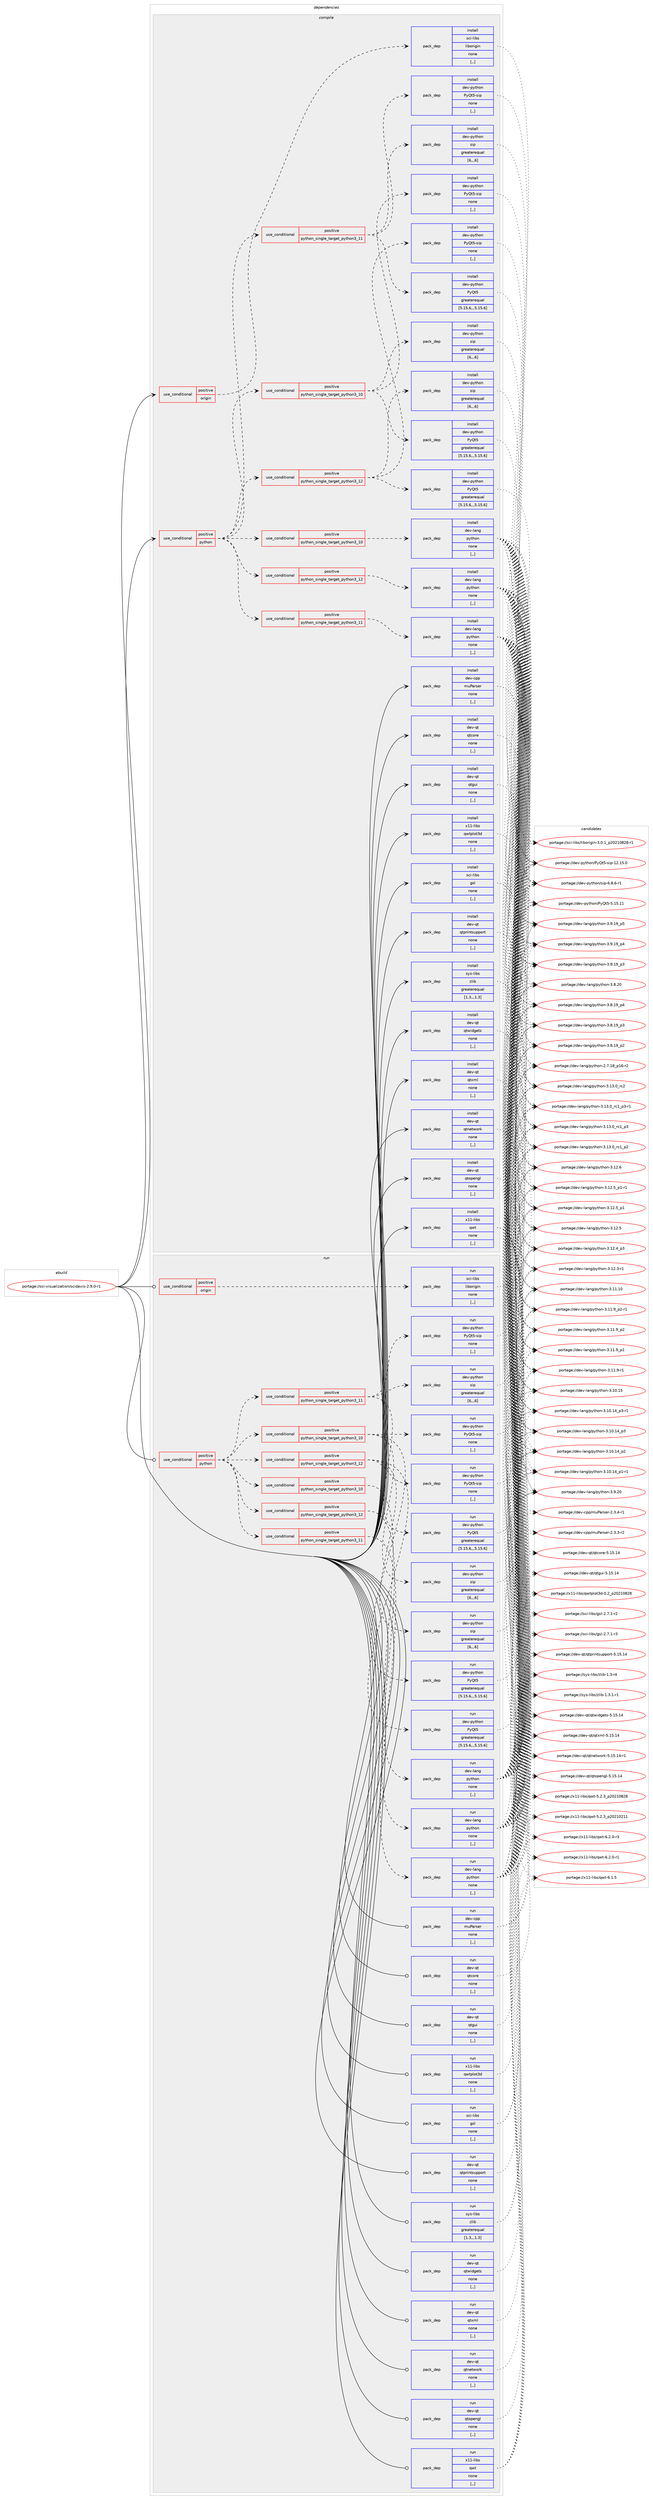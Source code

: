 digraph prolog {

# *************
# Graph options
# *************

newrank=true;
concentrate=true;
compound=true;
graph [rankdir=LR,fontname=Helvetica,fontsize=10,ranksep=1.5];#, ranksep=2.5, nodesep=0.2];
edge  [arrowhead=vee];
node  [fontname=Helvetica,fontsize=10];

# **********
# The ebuild
# **********

subgraph cluster_leftcol {
color=gray;
label=<<i>ebuild</i>>;
id [label="portage://sci-visualization/scidavis-2.9.0-r1", color=red, width=4, href="../sci-visualization/scidavis-2.9.0-r1.svg"];
}

# ****************
# The dependencies
# ****************

subgraph cluster_midcol {
color=gray;
label=<<i>dependencies</i>>;
subgraph cluster_compile {
fillcolor="#eeeeee";
style=filled;
label=<<i>compile</i>>;
subgraph cond243862 {
dependency923854 [label=<<TABLE BORDER="0" CELLBORDER="1" CELLSPACING="0" CELLPADDING="4"><TR><TD ROWSPAN="3" CELLPADDING="10">use_conditional</TD></TR><TR><TD>positive</TD></TR><TR><TD>origin</TD></TR></TABLE>>, shape=none, color=red];
subgraph pack673334 {
dependency923855 [label=<<TABLE BORDER="0" CELLBORDER="1" CELLSPACING="0" CELLPADDING="4" WIDTH="220"><TR><TD ROWSPAN="6" CELLPADDING="30">pack_dep</TD></TR><TR><TD WIDTH="110">install</TD></TR><TR><TD>sci-libs</TD></TR><TR><TD>liborigin</TD></TR><TR><TD>none</TD></TR><TR><TD>[,,]</TD></TR></TABLE>>, shape=none, color=blue];
}
dependency923854:e -> dependency923855:w [weight=20,style="dashed",arrowhead="vee"];
}
id:e -> dependency923854:w [weight=20,style="solid",arrowhead="vee"];
subgraph cond243863 {
dependency923856 [label=<<TABLE BORDER="0" CELLBORDER="1" CELLSPACING="0" CELLPADDING="4"><TR><TD ROWSPAN="3" CELLPADDING="10">use_conditional</TD></TR><TR><TD>positive</TD></TR><TR><TD>python</TD></TR></TABLE>>, shape=none, color=red];
subgraph cond243864 {
dependency923857 [label=<<TABLE BORDER="0" CELLBORDER="1" CELLSPACING="0" CELLPADDING="4"><TR><TD ROWSPAN="3" CELLPADDING="10">use_conditional</TD></TR><TR><TD>positive</TD></TR><TR><TD>python_single_target_python3_10</TD></TR></TABLE>>, shape=none, color=red];
subgraph pack673335 {
dependency923858 [label=<<TABLE BORDER="0" CELLBORDER="1" CELLSPACING="0" CELLPADDING="4" WIDTH="220"><TR><TD ROWSPAN="6" CELLPADDING="30">pack_dep</TD></TR><TR><TD WIDTH="110">install</TD></TR><TR><TD>dev-lang</TD></TR><TR><TD>python</TD></TR><TR><TD>none</TD></TR><TR><TD>[,,]</TD></TR></TABLE>>, shape=none, color=blue];
}
dependency923857:e -> dependency923858:w [weight=20,style="dashed",arrowhead="vee"];
}
dependency923856:e -> dependency923857:w [weight=20,style="dashed",arrowhead="vee"];
subgraph cond243865 {
dependency923859 [label=<<TABLE BORDER="0" CELLBORDER="1" CELLSPACING="0" CELLPADDING="4"><TR><TD ROWSPAN="3" CELLPADDING="10">use_conditional</TD></TR><TR><TD>positive</TD></TR><TR><TD>python_single_target_python3_11</TD></TR></TABLE>>, shape=none, color=red];
subgraph pack673336 {
dependency923860 [label=<<TABLE BORDER="0" CELLBORDER="1" CELLSPACING="0" CELLPADDING="4" WIDTH="220"><TR><TD ROWSPAN="6" CELLPADDING="30">pack_dep</TD></TR><TR><TD WIDTH="110">install</TD></TR><TR><TD>dev-lang</TD></TR><TR><TD>python</TD></TR><TR><TD>none</TD></TR><TR><TD>[,,]</TD></TR></TABLE>>, shape=none, color=blue];
}
dependency923859:e -> dependency923860:w [weight=20,style="dashed",arrowhead="vee"];
}
dependency923856:e -> dependency923859:w [weight=20,style="dashed",arrowhead="vee"];
subgraph cond243866 {
dependency923861 [label=<<TABLE BORDER="0" CELLBORDER="1" CELLSPACING="0" CELLPADDING="4"><TR><TD ROWSPAN="3" CELLPADDING="10">use_conditional</TD></TR><TR><TD>positive</TD></TR><TR><TD>python_single_target_python3_12</TD></TR></TABLE>>, shape=none, color=red];
subgraph pack673337 {
dependency923862 [label=<<TABLE BORDER="0" CELLBORDER="1" CELLSPACING="0" CELLPADDING="4" WIDTH="220"><TR><TD ROWSPAN="6" CELLPADDING="30">pack_dep</TD></TR><TR><TD WIDTH="110">install</TD></TR><TR><TD>dev-lang</TD></TR><TR><TD>python</TD></TR><TR><TD>none</TD></TR><TR><TD>[,,]</TD></TR></TABLE>>, shape=none, color=blue];
}
dependency923861:e -> dependency923862:w [weight=20,style="dashed",arrowhead="vee"];
}
dependency923856:e -> dependency923861:w [weight=20,style="dashed",arrowhead="vee"];
subgraph cond243867 {
dependency923863 [label=<<TABLE BORDER="0" CELLBORDER="1" CELLSPACING="0" CELLPADDING="4"><TR><TD ROWSPAN="3" CELLPADDING="10">use_conditional</TD></TR><TR><TD>positive</TD></TR><TR><TD>python_single_target_python3_10</TD></TR></TABLE>>, shape=none, color=red];
subgraph pack673338 {
dependency923864 [label=<<TABLE BORDER="0" CELLBORDER="1" CELLSPACING="0" CELLPADDING="4" WIDTH="220"><TR><TD ROWSPAN="6" CELLPADDING="30">pack_dep</TD></TR><TR><TD WIDTH="110">install</TD></TR><TR><TD>dev-python</TD></TR><TR><TD>PyQt5</TD></TR><TR><TD>greaterequal</TD></TR><TR><TD>[5.15.6,,,5.15.6]</TD></TR></TABLE>>, shape=none, color=blue];
}
dependency923863:e -> dependency923864:w [weight=20,style="dashed",arrowhead="vee"];
subgraph pack673339 {
dependency923865 [label=<<TABLE BORDER="0" CELLBORDER="1" CELLSPACING="0" CELLPADDING="4" WIDTH="220"><TR><TD ROWSPAN="6" CELLPADDING="30">pack_dep</TD></TR><TR><TD WIDTH="110">install</TD></TR><TR><TD>dev-python</TD></TR><TR><TD>PyQt5-sip</TD></TR><TR><TD>none</TD></TR><TR><TD>[,,]</TD></TR></TABLE>>, shape=none, color=blue];
}
dependency923863:e -> dependency923865:w [weight=20,style="dashed",arrowhead="vee"];
subgraph pack673340 {
dependency923866 [label=<<TABLE BORDER="0" CELLBORDER="1" CELLSPACING="0" CELLPADDING="4" WIDTH="220"><TR><TD ROWSPAN="6" CELLPADDING="30">pack_dep</TD></TR><TR><TD WIDTH="110">install</TD></TR><TR><TD>dev-python</TD></TR><TR><TD>sip</TD></TR><TR><TD>greaterequal</TD></TR><TR><TD>[6,,,6]</TD></TR></TABLE>>, shape=none, color=blue];
}
dependency923863:e -> dependency923866:w [weight=20,style="dashed",arrowhead="vee"];
}
dependency923856:e -> dependency923863:w [weight=20,style="dashed",arrowhead="vee"];
subgraph cond243868 {
dependency923867 [label=<<TABLE BORDER="0" CELLBORDER="1" CELLSPACING="0" CELLPADDING="4"><TR><TD ROWSPAN="3" CELLPADDING="10">use_conditional</TD></TR><TR><TD>positive</TD></TR><TR><TD>python_single_target_python3_11</TD></TR></TABLE>>, shape=none, color=red];
subgraph pack673341 {
dependency923868 [label=<<TABLE BORDER="0" CELLBORDER="1" CELLSPACING="0" CELLPADDING="4" WIDTH="220"><TR><TD ROWSPAN="6" CELLPADDING="30">pack_dep</TD></TR><TR><TD WIDTH="110">install</TD></TR><TR><TD>dev-python</TD></TR><TR><TD>PyQt5</TD></TR><TR><TD>greaterequal</TD></TR><TR><TD>[5.15.6,,,5.15.6]</TD></TR></TABLE>>, shape=none, color=blue];
}
dependency923867:e -> dependency923868:w [weight=20,style="dashed",arrowhead="vee"];
subgraph pack673342 {
dependency923869 [label=<<TABLE BORDER="0" CELLBORDER="1" CELLSPACING="0" CELLPADDING="4" WIDTH="220"><TR><TD ROWSPAN="6" CELLPADDING="30">pack_dep</TD></TR><TR><TD WIDTH="110">install</TD></TR><TR><TD>dev-python</TD></TR><TR><TD>PyQt5-sip</TD></TR><TR><TD>none</TD></TR><TR><TD>[,,]</TD></TR></TABLE>>, shape=none, color=blue];
}
dependency923867:e -> dependency923869:w [weight=20,style="dashed",arrowhead="vee"];
subgraph pack673343 {
dependency923870 [label=<<TABLE BORDER="0" CELLBORDER="1" CELLSPACING="0" CELLPADDING="4" WIDTH="220"><TR><TD ROWSPAN="6" CELLPADDING="30">pack_dep</TD></TR><TR><TD WIDTH="110">install</TD></TR><TR><TD>dev-python</TD></TR><TR><TD>sip</TD></TR><TR><TD>greaterequal</TD></TR><TR><TD>[6,,,6]</TD></TR></TABLE>>, shape=none, color=blue];
}
dependency923867:e -> dependency923870:w [weight=20,style="dashed",arrowhead="vee"];
}
dependency923856:e -> dependency923867:w [weight=20,style="dashed",arrowhead="vee"];
subgraph cond243869 {
dependency923871 [label=<<TABLE BORDER="0" CELLBORDER="1" CELLSPACING="0" CELLPADDING="4"><TR><TD ROWSPAN="3" CELLPADDING="10">use_conditional</TD></TR><TR><TD>positive</TD></TR><TR><TD>python_single_target_python3_12</TD></TR></TABLE>>, shape=none, color=red];
subgraph pack673344 {
dependency923872 [label=<<TABLE BORDER="0" CELLBORDER="1" CELLSPACING="0" CELLPADDING="4" WIDTH="220"><TR><TD ROWSPAN="6" CELLPADDING="30">pack_dep</TD></TR><TR><TD WIDTH="110">install</TD></TR><TR><TD>dev-python</TD></TR><TR><TD>PyQt5</TD></TR><TR><TD>greaterequal</TD></TR><TR><TD>[5.15.6,,,5.15.6]</TD></TR></TABLE>>, shape=none, color=blue];
}
dependency923871:e -> dependency923872:w [weight=20,style="dashed",arrowhead="vee"];
subgraph pack673345 {
dependency923873 [label=<<TABLE BORDER="0" CELLBORDER="1" CELLSPACING="0" CELLPADDING="4" WIDTH="220"><TR><TD ROWSPAN="6" CELLPADDING="30">pack_dep</TD></TR><TR><TD WIDTH="110">install</TD></TR><TR><TD>dev-python</TD></TR><TR><TD>PyQt5-sip</TD></TR><TR><TD>none</TD></TR><TR><TD>[,,]</TD></TR></TABLE>>, shape=none, color=blue];
}
dependency923871:e -> dependency923873:w [weight=20,style="dashed",arrowhead="vee"];
subgraph pack673346 {
dependency923874 [label=<<TABLE BORDER="0" CELLBORDER="1" CELLSPACING="0" CELLPADDING="4" WIDTH="220"><TR><TD ROWSPAN="6" CELLPADDING="30">pack_dep</TD></TR><TR><TD WIDTH="110">install</TD></TR><TR><TD>dev-python</TD></TR><TR><TD>sip</TD></TR><TR><TD>greaterequal</TD></TR><TR><TD>[6,,,6]</TD></TR></TABLE>>, shape=none, color=blue];
}
dependency923871:e -> dependency923874:w [weight=20,style="dashed",arrowhead="vee"];
}
dependency923856:e -> dependency923871:w [weight=20,style="dashed",arrowhead="vee"];
}
id:e -> dependency923856:w [weight=20,style="solid",arrowhead="vee"];
subgraph pack673347 {
dependency923875 [label=<<TABLE BORDER="0" CELLBORDER="1" CELLSPACING="0" CELLPADDING="4" WIDTH="220"><TR><TD ROWSPAN="6" CELLPADDING="30">pack_dep</TD></TR><TR><TD WIDTH="110">install</TD></TR><TR><TD>dev-cpp</TD></TR><TR><TD>muParser</TD></TR><TR><TD>none</TD></TR><TR><TD>[,,]</TD></TR></TABLE>>, shape=none, color=blue];
}
id:e -> dependency923875:w [weight=20,style="solid",arrowhead="vee"];
subgraph pack673348 {
dependency923876 [label=<<TABLE BORDER="0" CELLBORDER="1" CELLSPACING="0" CELLPADDING="4" WIDTH="220"><TR><TD ROWSPAN="6" CELLPADDING="30">pack_dep</TD></TR><TR><TD WIDTH="110">install</TD></TR><TR><TD>dev-qt</TD></TR><TR><TD>qtcore</TD></TR><TR><TD>none</TD></TR><TR><TD>[,,]</TD></TR></TABLE>>, shape=none, color=blue];
}
id:e -> dependency923876:w [weight=20,style="solid",arrowhead="vee"];
subgraph pack673349 {
dependency923877 [label=<<TABLE BORDER="0" CELLBORDER="1" CELLSPACING="0" CELLPADDING="4" WIDTH="220"><TR><TD ROWSPAN="6" CELLPADDING="30">pack_dep</TD></TR><TR><TD WIDTH="110">install</TD></TR><TR><TD>dev-qt</TD></TR><TR><TD>qtgui</TD></TR><TR><TD>none</TD></TR><TR><TD>[,,]</TD></TR></TABLE>>, shape=none, color=blue];
}
id:e -> dependency923877:w [weight=20,style="solid",arrowhead="vee"];
subgraph pack673350 {
dependency923878 [label=<<TABLE BORDER="0" CELLBORDER="1" CELLSPACING="0" CELLPADDING="4" WIDTH="220"><TR><TD ROWSPAN="6" CELLPADDING="30">pack_dep</TD></TR><TR><TD WIDTH="110">install</TD></TR><TR><TD>dev-qt</TD></TR><TR><TD>qtnetwork</TD></TR><TR><TD>none</TD></TR><TR><TD>[,,]</TD></TR></TABLE>>, shape=none, color=blue];
}
id:e -> dependency923878:w [weight=20,style="solid",arrowhead="vee"];
subgraph pack673351 {
dependency923879 [label=<<TABLE BORDER="0" CELLBORDER="1" CELLSPACING="0" CELLPADDING="4" WIDTH="220"><TR><TD ROWSPAN="6" CELLPADDING="30">pack_dep</TD></TR><TR><TD WIDTH="110">install</TD></TR><TR><TD>dev-qt</TD></TR><TR><TD>qtopengl</TD></TR><TR><TD>none</TD></TR><TR><TD>[,,]</TD></TR></TABLE>>, shape=none, color=blue];
}
id:e -> dependency923879:w [weight=20,style="solid",arrowhead="vee"];
subgraph pack673352 {
dependency923880 [label=<<TABLE BORDER="0" CELLBORDER="1" CELLSPACING="0" CELLPADDING="4" WIDTH="220"><TR><TD ROWSPAN="6" CELLPADDING="30">pack_dep</TD></TR><TR><TD WIDTH="110">install</TD></TR><TR><TD>dev-qt</TD></TR><TR><TD>qtprintsupport</TD></TR><TR><TD>none</TD></TR><TR><TD>[,,]</TD></TR></TABLE>>, shape=none, color=blue];
}
id:e -> dependency923880:w [weight=20,style="solid",arrowhead="vee"];
subgraph pack673353 {
dependency923881 [label=<<TABLE BORDER="0" CELLBORDER="1" CELLSPACING="0" CELLPADDING="4" WIDTH="220"><TR><TD ROWSPAN="6" CELLPADDING="30">pack_dep</TD></TR><TR><TD WIDTH="110">install</TD></TR><TR><TD>dev-qt</TD></TR><TR><TD>qtwidgets</TD></TR><TR><TD>none</TD></TR><TR><TD>[,,]</TD></TR></TABLE>>, shape=none, color=blue];
}
id:e -> dependency923881:w [weight=20,style="solid",arrowhead="vee"];
subgraph pack673354 {
dependency923882 [label=<<TABLE BORDER="0" CELLBORDER="1" CELLSPACING="0" CELLPADDING="4" WIDTH="220"><TR><TD ROWSPAN="6" CELLPADDING="30">pack_dep</TD></TR><TR><TD WIDTH="110">install</TD></TR><TR><TD>dev-qt</TD></TR><TR><TD>qtxml</TD></TR><TR><TD>none</TD></TR><TR><TD>[,,]</TD></TR></TABLE>>, shape=none, color=blue];
}
id:e -> dependency923882:w [weight=20,style="solid",arrowhead="vee"];
subgraph pack673355 {
dependency923883 [label=<<TABLE BORDER="0" CELLBORDER="1" CELLSPACING="0" CELLPADDING="4" WIDTH="220"><TR><TD ROWSPAN="6" CELLPADDING="30">pack_dep</TD></TR><TR><TD WIDTH="110">install</TD></TR><TR><TD>sci-libs</TD></TR><TR><TD>gsl</TD></TR><TR><TD>none</TD></TR><TR><TD>[,,]</TD></TR></TABLE>>, shape=none, color=blue];
}
id:e -> dependency923883:w [weight=20,style="solid",arrowhead="vee"];
subgraph pack673356 {
dependency923884 [label=<<TABLE BORDER="0" CELLBORDER="1" CELLSPACING="0" CELLPADDING="4" WIDTH="220"><TR><TD ROWSPAN="6" CELLPADDING="30">pack_dep</TD></TR><TR><TD WIDTH="110">install</TD></TR><TR><TD>sys-libs</TD></TR><TR><TD>zlib</TD></TR><TR><TD>greaterequal</TD></TR><TR><TD>[1.3,,,1.3]</TD></TR></TABLE>>, shape=none, color=blue];
}
id:e -> dependency923884:w [weight=20,style="solid",arrowhead="vee"];
subgraph pack673357 {
dependency923885 [label=<<TABLE BORDER="0" CELLBORDER="1" CELLSPACING="0" CELLPADDING="4" WIDTH="220"><TR><TD ROWSPAN="6" CELLPADDING="30">pack_dep</TD></TR><TR><TD WIDTH="110">install</TD></TR><TR><TD>x11-libs</TD></TR><TR><TD>qwt</TD></TR><TR><TD>none</TD></TR><TR><TD>[,,]</TD></TR></TABLE>>, shape=none, color=blue];
}
id:e -> dependency923885:w [weight=20,style="solid",arrowhead="vee"];
subgraph pack673358 {
dependency923886 [label=<<TABLE BORDER="0" CELLBORDER="1" CELLSPACING="0" CELLPADDING="4" WIDTH="220"><TR><TD ROWSPAN="6" CELLPADDING="30">pack_dep</TD></TR><TR><TD WIDTH="110">install</TD></TR><TR><TD>x11-libs</TD></TR><TR><TD>qwtplot3d</TD></TR><TR><TD>none</TD></TR><TR><TD>[,,]</TD></TR></TABLE>>, shape=none, color=blue];
}
id:e -> dependency923886:w [weight=20,style="solid",arrowhead="vee"];
}
subgraph cluster_compileandrun {
fillcolor="#eeeeee";
style=filled;
label=<<i>compile and run</i>>;
}
subgraph cluster_run {
fillcolor="#eeeeee";
style=filled;
label=<<i>run</i>>;
subgraph cond243870 {
dependency923887 [label=<<TABLE BORDER="0" CELLBORDER="1" CELLSPACING="0" CELLPADDING="4"><TR><TD ROWSPAN="3" CELLPADDING="10">use_conditional</TD></TR><TR><TD>positive</TD></TR><TR><TD>origin</TD></TR></TABLE>>, shape=none, color=red];
subgraph pack673359 {
dependency923888 [label=<<TABLE BORDER="0" CELLBORDER="1" CELLSPACING="0" CELLPADDING="4" WIDTH="220"><TR><TD ROWSPAN="6" CELLPADDING="30">pack_dep</TD></TR><TR><TD WIDTH="110">run</TD></TR><TR><TD>sci-libs</TD></TR><TR><TD>liborigin</TD></TR><TR><TD>none</TD></TR><TR><TD>[,,]</TD></TR></TABLE>>, shape=none, color=blue];
}
dependency923887:e -> dependency923888:w [weight=20,style="dashed",arrowhead="vee"];
}
id:e -> dependency923887:w [weight=20,style="solid",arrowhead="odot"];
subgraph cond243871 {
dependency923889 [label=<<TABLE BORDER="0" CELLBORDER="1" CELLSPACING="0" CELLPADDING="4"><TR><TD ROWSPAN="3" CELLPADDING="10">use_conditional</TD></TR><TR><TD>positive</TD></TR><TR><TD>python</TD></TR></TABLE>>, shape=none, color=red];
subgraph cond243872 {
dependency923890 [label=<<TABLE BORDER="0" CELLBORDER="1" CELLSPACING="0" CELLPADDING="4"><TR><TD ROWSPAN="3" CELLPADDING="10">use_conditional</TD></TR><TR><TD>positive</TD></TR><TR><TD>python_single_target_python3_10</TD></TR></TABLE>>, shape=none, color=red];
subgraph pack673360 {
dependency923891 [label=<<TABLE BORDER="0" CELLBORDER="1" CELLSPACING="0" CELLPADDING="4" WIDTH="220"><TR><TD ROWSPAN="6" CELLPADDING="30">pack_dep</TD></TR><TR><TD WIDTH="110">run</TD></TR><TR><TD>dev-lang</TD></TR><TR><TD>python</TD></TR><TR><TD>none</TD></TR><TR><TD>[,,]</TD></TR></TABLE>>, shape=none, color=blue];
}
dependency923890:e -> dependency923891:w [weight=20,style="dashed",arrowhead="vee"];
}
dependency923889:e -> dependency923890:w [weight=20,style="dashed",arrowhead="vee"];
subgraph cond243873 {
dependency923892 [label=<<TABLE BORDER="0" CELLBORDER="1" CELLSPACING="0" CELLPADDING="4"><TR><TD ROWSPAN="3" CELLPADDING="10">use_conditional</TD></TR><TR><TD>positive</TD></TR><TR><TD>python_single_target_python3_11</TD></TR></TABLE>>, shape=none, color=red];
subgraph pack673361 {
dependency923893 [label=<<TABLE BORDER="0" CELLBORDER="1" CELLSPACING="0" CELLPADDING="4" WIDTH="220"><TR><TD ROWSPAN="6" CELLPADDING="30">pack_dep</TD></TR><TR><TD WIDTH="110">run</TD></TR><TR><TD>dev-lang</TD></TR><TR><TD>python</TD></TR><TR><TD>none</TD></TR><TR><TD>[,,]</TD></TR></TABLE>>, shape=none, color=blue];
}
dependency923892:e -> dependency923893:w [weight=20,style="dashed",arrowhead="vee"];
}
dependency923889:e -> dependency923892:w [weight=20,style="dashed",arrowhead="vee"];
subgraph cond243874 {
dependency923894 [label=<<TABLE BORDER="0" CELLBORDER="1" CELLSPACING="0" CELLPADDING="4"><TR><TD ROWSPAN="3" CELLPADDING="10">use_conditional</TD></TR><TR><TD>positive</TD></TR><TR><TD>python_single_target_python3_12</TD></TR></TABLE>>, shape=none, color=red];
subgraph pack673362 {
dependency923895 [label=<<TABLE BORDER="0" CELLBORDER="1" CELLSPACING="0" CELLPADDING="4" WIDTH="220"><TR><TD ROWSPAN="6" CELLPADDING="30">pack_dep</TD></TR><TR><TD WIDTH="110">run</TD></TR><TR><TD>dev-lang</TD></TR><TR><TD>python</TD></TR><TR><TD>none</TD></TR><TR><TD>[,,]</TD></TR></TABLE>>, shape=none, color=blue];
}
dependency923894:e -> dependency923895:w [weight=20,style="dashed",arrowhead="vee"];
}
dependency923889:e -> dependency923894:w [weight=20,style="dashed",arrowhead="vee"];
subgraph cond243875 {
dependency923896 [label=<<TABLE BORDER="0" CELLBORDER="1" CELLSPACING="0" CELLPADDING="4"><TR><TD ROWSPAN="3" CELLPADDING="10">use_conditional</TD></TR><TR><TD>positive</TD></TR><TR><TD>python_single_target_python3_10</TD></TR></TABLE>>, shape=none, color=red];
subgraph pack673363 {
dependency923897 [label=<<TABLE BORDER="0" CELLBORDER="1" CELLSPACING="0" CELLPADDING="4" WIDTH="220"><TR><TD ROWSPAN="6" CELLPADDING="30">pack_dep</TD></TR><TR><TD WIDTH="110">run</TD></TR><TR><TD>dev-python</TD></TR><TR><TD>PyQt5</TD></TR><TR><TD>greaterequal</TD></TR><TR><TD>[5.15.6,,,5.15.6]</TD></TR></TABLE>>, shape=none, color=blue];
}
dependency923896:e -> dependency923897:w [weight=20,style="dashed",arrowhead="vee"];
subgraph pack673364 {
dependency923898 [label=<<TABLE BORDER="0" CELLBORDER="1" CELLSPACING="0" CELLPADDING="4" WIDTH="220"><TR><TD ROWSPAN="6" CELLPADDING="30">pack_dep</TD></TR><TR><TD WIDTH="110">run</TD></TR><TR><TD>dev-python</TD></TR><TR><TD>PyQt5-sip</TD></TR><TR><TD>none</TD></TR><TR><TD>[,,]</TD></TR></TABLE>>, shape=none, color=blue];
}
dependency923896:e -> dependency923898:w [weight=20,style="dashed",arrowhead="vee"];
subgraph pack673365 {
dependency923899 [label=<<TABLE BORDER="0" CELLBORDER="1" CELLSPACING="0" CELLPADDING="4" WIDTH="220"><TR><TD ROWSPAN="6" CELLPADDING="30">pack_dep</TD></TR><TR><TD WIDTH="110">run</TD></TR><TR><TD>dev-python</TD></TR><TR><TD>sip</TD></TR><TR><TD>greaterequal</TD></TR><TR><TD>[6,,,6]</TD></TR></TABLE>>, shape=none, color=blue];
}
dependency923896:e -> dependency923899:w [weight=20,style="dashed",arrowhead="vee"];
}
dependency923889:e -> dependency923896:w [weight=20,style="dashed",arrowhead="vee"];
subgraph cond243876 {
dependency923900 [label=<<TABLE BORDER="0" CELLBORDER="1" CELLSPACING="0" CELLPADDING="4"><TR><TD ROWSPAN="3" CELLPADDING="10">use_conditional</TD></TR><TR><TD>positive</TD></TR><TR><TD>python_single_target_python3_11</TD></TR></TABLE>>, shape=none, color=red];
subgraph pack673366 {
dependency923901 [label=<<TABLE BORDER="0" CELLBORDER="1" CELLSPACING="0" CELLPADDING="4" WIDTH="220"><TR><TD ROWSPAN="6" CELLPADDING="30">pack_dep</TD></TR><TR><TD WIDTH="110">run</TD></TR><TR><TD>dev-python</TD></TR><TR><TD>PyQt5</TD></TR><TR><TD>greaterequal</TD></TR><TR><TD>[5.15.6,,,5.15.6]</TD></TR></TABLE>>, shape=none, color=blue];
}
dependency923900:e -> dependency923901:w [weight=20,style="dashed",arrowhead="vee"];
subgraph pack673367 {
dependency923902 [label=<<TABLE BORDER="0" CELLBORDER="1" CELLSPACING="0" CELLPADDING="4" WIDTH="220"><TR><TD ROWSPAN="6" CELLPADDING="30">pack_dep</TD></TR><TR><TD WIDTH="110">run</TD></TR><TR><TD>dev-python</TD></TR><TR><TD>PyQt5-sip</TD></TR><TR><TD>none</TD></TR><TR><TD>[,,]</TD></TR></TABLE>>, shape=none, color=blue];
}
dependency923900:e -> dependency923902:w [weight=20,style="dashed",arrowhead="vee"];
subgraph pack673368 {
dependency923903 [label=<<TABLE BORDER="0" CELLBORDER="1" CELLSPACING="0" CELLPADDING="4" WIDTH="220"><TR><TD ROWSPAN="6" CELLPADDING="30">pack_dep</TD></TR><TR><TD WIDTH="110">run</TD></TR><TR><TD>dev-python</TD></TR><TR><TD>sip</TD></TR><TR><TD>greaterequal</TD></TR><TR><TD>[6,,,6]</TD></TR></TABLE>>, shape=none, color=blue];
}
dependency923900:e -> dependency923903:w [weight=20,style="dashed",arrowhead="vee"];
}
dependency923889:e -> dependency923900:w [weight=20,style="dashed",arrowhead="vee"];
subgraph cond243877 {
dependency923904 [label=<<TABLE BORDER="0" CELLBORDER="1" CELLSPACING="0" CELLPADDING="4"><TR><TD ROWSPAN="3" CELLPADDING="10">use_conditional</TD></TR><TR><TD>positive</TD></TR><TR><TD>python_single_target_python3_12</TD></TR></TABLE>>, shape=none, color=red];
subgraph pack673369 {
dependency923905 [label=<<TABLE BORDER="0" CELLBORDER="1" CELLSPACING="0" CELLPADDING="4" WIDTH="220"><TR><TD ROWSPAN="6" CELLPADDING="30">pack_dep</TD></TR><TR><TD WIDTH="110">run</TD></TR><TR><TD>dev-python</TD></TR><TR><TD>PyQt5</TD></TR><TR><TD>greaterequal</TD></TR><TR><TD>[5.15.6,,,5.15.6]</TD></TR></TABLE>>, shape=none, color=blue];
}
dependency923904:e -> dependency923905:w [weight=20,style="dashed",arrowhead="vee"];
subgraph pack673370 {
dependency923906 [label=<<TABLE BORDER="0" CELLBORDER="1" CELLSPACING="0" CELLPADDING="4" WIDTH="220"><TR><TD ROWSPAN="6" CELLPADDING="30">pack_dep</TD></TR><TR><TD WIDTH="110">run</TD></TR><TR><TD>dev-python</TD></TR><TR><TD>PyQt5-sip</TD></TR><TR><TD>none</TD></TR><TR><TD>[,,]</TD></TR></TABLE>>, shape=none, color=blue];
}
dependency923904:e -> dependency923906:w [weight=20,style="dashed",arrowhead="vee"];
subgraph pack673371 {
dependency923907 [label=<<TABLE BORDER="0" CELLBORDER="1" CELLSPACING="0" CELLPADDING="4" WIDTH="220"><TR><TD ROWSPAN="6" CELLPADDING="30">pack_dep</TD></TR><TR><TD WIDTH="110">run</TD></TR><TR><TD>dev-python</TD></TR><TR><TD>sip</TD></TR><TR><TD>greaterequal</TD></TR><TR><TD>[6,,,6]</TD></TR></TABLE>>, shape=none, color=blue];
}
dependency923904:e -> dependency923907:w [weight=20,style="dashed",arrowhead="vee"];
}
dependency923889:e -> dependency923904:w [weight=20,style="dashed",arrowhead="vee"];
}
id:e -> dependency923889:w [weight=20,style="solid",arrowhead="odot"];
subgraph pack673372 {
dependency923908 [label=<<TABLE BORDER="0" CELLBORDER="1" CELLSPACING="0" CELLPADDING="4" WIDTH="220"><TR><TD ROWSPAN="6" CELLPADDING="30">pack_dep</TD></TR><TR><TD WIDTH="110">run</TD></TR><TR><TD>dev-cpp</TD></TR><TR><TD>muParser</TD></TR><TR><TD>none</TD></TR><TR><TD>[,,]</TD></TR></TABLE>>, shape=none, color=blue];
}
id:e -> dependency923908:w [weight=20,style="solid",arrowhead="odot"];
subgraph pack673373 {
dependency923909 [label=<<TABLE BORDER="0" CELLBORDER="1" CELLSPACING="0" CELLPADDING="4" WIDTH="220"><TR><TD ROWSPAN="6" CELLPADDING="30">pack_dep</TD></TR><TR><TD WIDTH="110">run</TD></TR><TR><TD>dev-qt</TD></TR><TR><TD>qtcore</TD></TR><TR><TD>none</TD></TR><TR><TD>[,,]</TD></TR></TABLE>>, shape=none, color=blue];
}
id:e -> dependency923909:w [weight=20,style="solid",arrowhead="odot"];
subgraph pack673374 {
dependency923910 [label=<<TABLE BORDER="0" CELLBORDER="1" CELLSPACING="0" CELLPADDING="4" WIDTH="220"><TR><TD ROWSPAN="6" CELLPADDING="30">pack_dep</TD></TR><TR><TD WIDTH="110">run</TD></TR><TR><TD>dev-qt</TD></TR><TR><TD>qtgui</TD></TR><TR><TD>none</TD></TR><TR><TD>[,,]</TD></TR></TABLE>>, shape=none, color=blue];
}
id:e -> dependency923910:w [weight=20,style="solid",arrowhead="odot"];
subgraph pack673375 {
dependency923911 [label=<<TABLE BORDER="0" CELLBORDER="1" CELLSPACING="0" CELLPADDING="4" WIDTH="220"><TR><TD ROWSPAN="6" CELLPADDING="30">pack_dep</TD></TR><TR><TD WIDTH="110">run</TD></TR><TR><TD>dev-qt</TD></TR><TR><TD>qtnetwork</TD></TR><TR><TD>none</TD></TR><TR><TD>[,,]</TD></TR></TABLE>>, shape=none, color=blue];
}
id:e -> dependency923911:w [weight=20,style="solid",arrowhead="odot"];
subgraph pack673376 {
dependency923912 [label=<<TABLE BORDER="0" CELLBORDER="1" CELLSPACING="0" CELLPADDING="4" WIDTH="220"><TR><TD ROWSPAN="6" CELLPADDING="30">pack_dep</TD></TR><TR><TD WIDTH="110">run</TD></TR><TR><TD>dev-qt</TD></TR><TR><TD>qtopengl</TD></TR><TR><TD>none</TD></TR><TR><TD>[,,]</TD></TR></TABLE>>, shape=none, color=blue];
}
id:e -> dependency923912:w [weight=20,style="solid",arrowhead="odot"];
subgraph pack673377 {
dependency923913 [label=<<TABLE BORDER="0" CELLBORDER="1" CELLSPACING="0" CELLPADDING="4" WIDTH="220"><TR><TD ROWSPAN="6" CELLPADDING="30">pack_dep</TD></TR><TR><TD WIDTH="110">run</TD></TR><TR><TD>dev-qt</TD></TR><TR><TD>qtprintsupport</TD></TR><TR><TD>none</TD></TR><TR><TD>[,,]</TD></TR></TABLE>>, shape=none, color=blue];
}
id:e -> dependency923913:w [weight=20,style="solid",arrowhead="odot"];
subgraph pack673378 {
dependency923914 [label=<<TABLE BORDER="0" CELLBORDER="1" CELLSPACING="0" CELLPADDING="4" WIDTH="220"><TR><TD ROWSPAN="6" CELLPADDING="30">pack_dep</TD></TR><TR><TD WIDTH="110">run</TD></TR><TR><TD>dev-qt</TD></TR><TR><TD>qtwidgets</TD></TR><TR><TD>none</TD></TR><TR><TD>[,,]</TD></TR></TABLE>>, shape=none, color=blue];
}
id:e -> dependency923914:w [weight=20,style="solid",arrowhead="odot"];
subgraph pack673379 {
dependency923915 [label=<<TABLE BORDER="0" CELLBORDER="1" CELLSPACING="0" CELLPADDING="4" WIDTH="220"><TR><TD ROWSPAN="6" CELLPADDING="30">pack_dep</TD></TR><TR><TD WIDTH="110">run</TD></TR><TR><TD>dev-qt</TD></TR><TR><TD>qtxml</TD></TR><TR><TD>none</TD></TR><TR><TD>[,,]</TD></TR></TABLE>>, shape=none, color=blue];
}
id:e -> dependency923915:w [weight=20,style="solid",arrowhead="odot"];
subgraph pack673380 {
dependency923916 [label=<<TABLE BORDER="0" CELLBORDER="1" CELLSPACING="0" CELLPADDING="4" WIDTH="220"><TR><TD ROWSPAN="6" CELLPADDING="30">pack_dep</TD></TR><TR><TD WIDTH="110">run</TD></TR><TR><TD>sci-libs</TD></TR><TR><TD>gsl</TD></TR><TR><TD>none</TD></TR><TR><TD>[,,]</TD></TR></TABLE>>, shape=none, color=blue];
}
id:e -> dependency923916:w [weight=20,style="solid",arrowhead="odot"];
subgraph pack673381 {
dependency923917 [label=<<TABLE BORDER="0" CELLBORDER="1" CELLSPACING="0" CELLPADDING="4" WIDTH="220"><TR><TD ROWSPAN="6" CELLPADDING="30">pack_dep</TD></TR><TR><TD WIDTH="110">run</TD></TR><TR><TD>sys-libs</TD></TR><TR><TD>zlib</TD></TR><TR><TD>greaterequal</TD></TR><TR><TD>[1.3,,,1.3]</TD></TR></TABLE>>, shape=none, color=blue];
}
id:e -> dependency923917:w [weight=20,style="solid",arrowhead="odot"];
subgraph pack673382 {
dependency923918 [label=<<TABLE BORDER="0" CELLBORDER="1" CELLSPACING="0" CELLPADDING="4" WIDTH="220"><TR><TD ROWSPAN="6" CELLPADDING="30">pack_dep</TD></TR><TR><TD WIDTH="110">run</TD></TR><TR><TD>x11-libs</TD></TR><TR><TD>qwt</TD></TR><TR><TD>none</TD></TR><TR><TD>[,,]</TD></TR></TABLE>>, shape=none, color=blue];
}
id:e -> dependency923918:w [weight=20,style="solid",arrowhead="odot"];
subgraph pack673383 {
dependency923919 [label=<<TABLE BORDER="0" CELLBORDER="1" CELLSPACING="0" CELLPADDING="4" WIDTH="220"><TR><TD ROWSPAN="6" CELLPADDING="30">pack_dep</TD></TR><TR><TD WIDTH="110">run</TD></TR><TR><TD>x11-libs</TD></TR><TR><TD>qwtplot3d</TD></TR><TR><TD>none</TD></TR><TR><TD>[,,]</TD></TR></TABLE>>, shape=none, color=blue];
}
id:e -> dependency923919:w [weight=20,style="solid",arrowhead="odot"];
}
}

# **************
# The candidates
# **************

subgraph cluster_choices {
rank=same;
color=gray;
label=<<i>candidates</i>>;

subgraph choice673334 {
color=black;
nodesep=1;
choice11599105451081059811547108105981111141051031051104551464846499511250485049485650564511449 [label="portage://sci-libs/liborigin-3.0.1_p20210828-r1", color=red, width=4,href="../sci-libs/liborigin-3.0.1_p20210828-r1.svg"];
dependency923855:e -> choice11599105451081059811547108105981111141051031051104551464846499511250485049485650564511449:w [style=dotted,weight="100"];
}
subgraph choice673335 {
color=black;
nodesep=1;
choice10010111845108971101034711212111610411111045514649514648951149950 [label="portage://dev-lang/python-3.13.0_rc2", color=red, width=4,href="../dev-lang/python-3.13.0_rc2.svg"];
choice1001011184510897110103471121211161041111104551464951464895114994995112514511449 [label="portage://dev-lang/python-3.13.0_rc1_p3-r1", color=red, width=4,href="../dev-lang/python-3.13.0_rc1_p3-r1.svg"];
choice100101118451089711010347112121116104111110455146495146489511499499511251 [label="portage://dev-lang/python-3.13.0_rc1_p3", color=red, width=4,href="../dev-lang/python-3.13.0_rc1_p3.svg"];
choice100101118451089711010347112121116104111110455146495146489511499499511250 [label="portage://dev-lang/python-3.13.0_rc1_p2", color=red, width=4,href="../dev-lang/python-3.13.0_rc1_p2.svg"];
choice10010111845108971101034711212111610411111045514649504654 [label="portage://dev-lang/python-3.12.6", color=red, width=4,href="../dev-lang/python-3.12.6.svg"];
choice1001011184510897110103471121211161041111104551464950465395112494511449 [label="portage://dev-lang/python-3.12.5_p1-r1", color=red, width=4,href="../dev-lang/python-3.12.5_p1-r1.svg"];
choice100101118451089711010347112121116104111110455146495046539511249 [label="portage://dev-lang/python-3.12.5_p1", color=red, width=4,href="../dev-lang/python-3.12.5_p1.svg"];
choice10010111845108971101034711212111610411111045514649504653 [label="portage://dev-lang/python-3.12.5", color=red, width=4,href="../dev-lang/python-3.12.5.svg"];
choice100101118451089711010347112121116104111110455146495046529511251 [label="portage://dev-lang/python-3.12.4_p3", color=red, width=4,href="../dev-lang/python-3.12.4_p3.svg"];
choice100101118451089711010347112121116104111110455146495046514511449 [label="portage://dev-lang/python-3.12.3-r1", color=red, width=4,href="../dev-lang/python-3.12.3-r1.svg"];
choice1001011184510897110103471121211161041111104551464949464948 [label="portage://dev-lang/python-3.11.10", color=red, width=4,href="../dev-lang/python-3.11.10.svg"];
choice1001011184510897110103471121211161041111104551464949465795112504511449 [label="portage://dev-lang/python-3.11.9_p2-r1", color=red, width=4,href="../dev-lang/python-3.11.9_p2-r1.svg"];
choice100101118451089711010347112121116104111110455146494946579511250 [label="portage://dev-lang/python-3.11.9_p2", color=red, width=4,href="../dev-lang/python-3.11.9_p2.svg"];
choice100101118451089711010347112121116104111110455146494946579511249 [label="portage://dev-lang/python-3.11.9_p1", color=red, width=4,href="../dev-lang/python-3.11.9_p1.svg"];
choice100101118451089711010347112121116104111110455146494946574511449 [label="portage://dev-lang/python-3.11.9-r1", color=red, width=4,href="../dev-lang/python-3.11.9-r1.svg"];
choice1001011184510897110103471121211161041111104551464948464953 [label="portage://dev-lang/python-3.10.15", color=red, width=4,href="../dev-lang/python-3.10.15.svg"];
choice100101118451089711010347112121116104111110455146494846495295112514511449 [label="portage://dev-lang/python-3.10.14_p3-r1", color=red, width=4,href="../dev-lang/python-3.10.14_p3-r1.svg"];
choice10010111845108971101034711212111610411111045514649484649529511251 [label="portage://dev-lang/python-3.10.14_p3", color=red, width=4,href="../dev-lang/python-3.10.14_p3.svg"];
choice10010111845108971101034711212111610411111045514649484649529511250 [label="portage://dev-lang/python-3.10.14_p2", color=red, width=4,href="../dev-lang/python-3.10.14_p2.svg"];
choice100101118451089711010347112121116104111110455146494846495295112494511449 [label="portage://dev-lang/python-3.10.14_p1-r1", color=red, width=4,href="../dev-lang/python-3.10.14_p1-r1.svg"];
choice10010111845108971101034711212111610411111045514657465048 [label="portage://dev-lang/python-3.9.20", color=red, width=4,href="../dev-lang/python-3.9.20.svg"];
choice100101118451089711010347112121116104111110455146574649579511253 [label="portage://dev-lang/python-3.9.19_p5", color=red, width=4,href="../dev-lang/python-3.9.19_p5.svg"];
choice100101118451089711010347112121116104111110455146574649579511252 [label="portage://dev-lang/python-3.9.19_p4", color=red, width=4,href="../dev-lang/python-3.9.19_p4.svg"];
choice100101118451089711010347112121116104111110455146574649579511251 [label="portage://dev-lang/python-3.9.19_p3", color=red, width=4,href="../dev-lang/python-3.9.19_p3.svg"];
choice10010111845108971101034711212111610411111045514656465048 [label="portage://dev-lang/python-3.8.20", color=red, width=4,href="../dev-lang/python-3.8.20.svg"];
choice100101118451089711010347112121116104111110455146564649579511252 [label="portage://dev-lang/python-3.8.19_p4", color=red, width=4,href="../dev-lang/python-3.8.19_p4.svg"];
choice100101118451089711010347112121116104111110455146564649579511251 [label="portage://dev-lang/python-3.8.19_p3", color=red, width=4,href="../dev-lang/python-3.8.19_p3.svg"];
choice100101118451089711010347112121116104111110455146564649579511250 [label="portage://dev-lang/python-3.8.19_p2", color=red, width=4,href="../dev-lang/python-3.8.19_p2.svg"];
choice100101118451089711010347112121116104111110455046554649569511249544511450 [label="portage://dev-lang/python-2.7.18_p16-r2", color=red, width=4,href="../dev-lang/python-2.7.18_p16-r2.svg"];
dependency923858:e -> choice10010111845108971101034711212111610411111045514649514648951149950:w [style=dotted,weight="100"];
dependency923858:e -> choice1001011184510897110103471121211161041111104551464951464895114994995112514511449:w [style=dotted,weight="100"];
dependency923858:e -> choice100101118451089711010347112121116104111110455146495146489511499499511251:w [style=dotted,weight="100"];
dependency923858:e -> choice100101118451089711010347112121116104111110455146495146489511499499511250:w [style=dotted,weight="100"];
dependency923858:e -> choice10010111845108971101034711212111610411111045514649504654:w [style=dotted,weight="100"];
dependency923858:e -> choice1001011184510897110103471121211161041111104551464950465395112494511449:w [style=dotted,weight="100"];
dependency923858:e -> choice100101118451089711010347112121116104111110455146495046539511249:w [style=dotted,weight="100"];
dependency923858:e -> choice10010111845108971101034711212111610411111045514649504653:w [style=dotted,weight="100"];
dependency923858:e -> choice100101118451089711010347112121116104111110455146495046529511251:w [style=dotted,weight="100"];
dependency923858:e -> choice100101118451089711010347112121116104111110455146495046514511449:w [style=dotted,weight="100"];
dependency923858:e -> choice1001011184510897110103471121211161041111104551464949464948:w [style=dotted,weight="100"];
dependency923858:e -> choice1001011184510897110103471121211161041111104551464949465795112504511449:w [style=dotted,weight="100"];
dependency923858:e -> choice100101118451089711010347112121116104111110455146494946579511250:w [style=dotted,weight="100"];
dependency923858:e -> choice100101118451089711010347112121116104111110455146494946579511249:w [style=dotted,weight="100"];
dependency923858:e -> choice100101118451089711010347112121116104111110455146494946574511449:w [style=dotted,weight="100"];
dependency923858:e -> choice1001011184510897110103471121211161041111104551464948464953:w [style=dotted,weight="100"];
dependency923858:e -> choice100101118451089711010347112121116104111110455146494846495295112514511449:w [style=dotted,weight="100"];
dependency923858:e -> choice10010111845108971101034711212111610411111045514649484649529511251:w [style=dotted,weight="100"];
dependency923858:e -> choice10010111845108971101034711212111610411111045514649484649529511250:w [style=dotted,weight="100"];
dependency923858:e -> choice100101118451089711010347112121116104111110455146494846495295112494511449:w [style=dotted,weight="100"];
dependency923858:e -> choice10010111845108971101034711212111610411111045514657465048:w [style=dotted,weight="100"];
dependency923858:e -> choice100101118451089711010347112121116104111110455146574649579511253:w [style=dotted,weight="100"];
dependency923858:e -> choice100101118451089711010347112121116104111110455146574649579511252:w [style=dotted,weight="100"];
dependency923858:e -> choice100101118451089711010347112121116104111110455146574649579511251:w [style=dotted,weight="100"];
dependency923858:e -> choice10010111845108971101034711212111610411111045514656465048:w [style=dotted,weight="100"];
dependency923858:e -> choice100101118451089711010347112121116104111110455146564649579511252:w [style=dotted,weight="100"];
dependency923858:e -> choice100101118451089711010347112121116104111110455146564649579511251:w [style=dotted,weight="100"];
dependency923858:e -> choice100101118451089711010347112121116104111110455146564649579511250:w [style=dotted,weight="100"];
dependency923858:e -> choice100101118451089711010347112121116104111110455046554649569511249544511450:w [style=dotted,weight="100"];
}
subgraph choice673336 {
color=black;
nodesep=1;
choice10010111845108971101034711212111610411111045514649514648951149950 [label="portage://dev-lang/python-3.13.0_rc2", color=red, width=4,href="../dev-lang/python-3.13.0_rc2.svg"];
choice1001011184510897110103471121211161041111104551464951464895114994995112514511449 [label="portage://dev-lang/python-3.13.0_rc1_p3-r1", color=red, width=4,href="../dev-lang/python-3.13.0_rc1_p3-r1.svg"];
choice100101118451089711010347112121116104111110455146495146489511499499511251 [label="portage://dev-lang/python-3.13.0_rc1_p3", color=red, width=4,href="../dev-lang/python-3.13.0_rc1_p3.svg"];
choice100101118451089711010347112121116104111110455146495146489511499499511250 [label="portage://dev-lang/python-3.13.0_rc1_p2", color=red, width=4,href="../dev-lang/python-3.13.0_rc1_p2.svg"];
choice10010111845108971101034711212111610411111045514649504654 [label="portage://dev-lang/python-3.12.6", color=red, width=4,href="../dev-lang/python-3.12.6.svg"];
choice1001011184510897110103471121211161041111104551464950465395112494511449 [label="portage://dev-lang/python-3.12.5_p1-r1", color=red, width=4,href="../dev-lang/python-3.12.5_p1-r1.svg"];
choice100101118451089711010347112121116104111110455146495046539511249 [label="portage://dev-lang/python-3.12.5_p1", color=red, width=4,href="../dev-lang/python-3.12.5_p1.svg"];
choice10010111845108971101034711212111610411111045514649504653 [label="portage://dev-lang/python-3.12.5", color=red, width=4,href="../dev-lang/python-3.12.5.svg"];
choice100101118451089711010347112121116104111110455146495046529511251 [label="portage://dev-lang/python-3.12.4_p3", color=red, width=4,href="../dev-lang/python-3.12.4_p3.svg"];
choice100101118451089711010347112121116104111110455146495046514511449 [label="portage://dev-lang/python-3.12.3-r1", color=red, width=4,href="../dev-lang/python-3.12.3-r1.svg"];
choice1001011184510897110103471121211161041111104551464949464948 [label="portage://dev-lang/python-3.11.10", color=red, width=4,href="../dev-lang/python-3.11.10.svg"];
choice1001011184510897110103471121211161041111104551464949465795112504511449 [label="portage://dev-lang/python-3.11.9_p2-r1", color=red, width=4,href="../dev-lang/python-3.11.9_p2-r1.svg"];
choice100101118451089711010347112121116104111110455146494946579511250 [label="portage://dev-lang/python-3.11.9_p2", color=red, width=4,href="../dev-lang/python-3.11.9_p2.svg"];
choice100101118451089711010347112121116104111110455146494946579511249 [label="portage://dev-lang/python-3.11.9_p1", color=red, width=4,href="../dev-lang/python-3.11.9_p1.svg"];
choice100101118451089711010347112121116104111110455146494946574511449 [label="portage://dev-lang/python-3.11.9-r1", color=red, width=4,href="../dev-lang/python-3.11.9-r1.svg"];
choice1001011184510897110103471121211161041111104551464948464953 [label="portage://dev-lang/python-3.10.15", color=red, width=4,href="../dev-lang/python-3.10.15.svg"];
choice100101118451089711010347112121116104111110455146494846495295112514511449 [label="portage://dev-lang/python-3.10.14_p3-r1", color=red, width=4,href="../dev-lang/python-3.10.14_p3-r1.svg"];
choice10010111845108971101034711212111610411111045514649484649529511251 [label="portage://dev-lang/python-3.10.14_p3", color=red, width=4,href="../dev-lang/python-3.10.14_p3.svg"];
choice10010111845108971101034711212111610411111045514649484649529511250 [label="portage://dev-lang/python-3.10.14_p2", color=red, width=4,href="../dev-lang/python-3.10.14_p2.svg"];
choice100101118451089711010347112121116104111110455146494846495295112494511449 [label="portage://dev-lang/python-3.10.14_p1-r1", color=red, width=4,href="../dev-lang/python-3.10.14_p1-r1.svg"];
choice10010111845108971101034711212111610411111045514657465048 [label="portage://dev-lang/python-3.9.20", color=red, width=4,href="../dev-lang/python-3.9.20.svg"];
choice100101118451089711010347112121116104111110455146574649579511253 [label="portage://dev-lang/python-3.9.19_p5", color=red, width=4,href="../dev-lang/python-3.9.19_p5.svg"];
choice100101118451089711010347112121116104111110455146574649579511252 [label="portage://dev-lang/python-3.9.19_p4", color=red, width=4,href="../dev-lang/python-3.9.19_p4.svg"];
choice100101118451089711010347112121116104111110455146574649579511251 [label="portage://dev-lang/python-3.9.19_p3", color=red, width=4,href="../dev-lang/python-3.9.19_p3.svg"];
choice10010111845108971101034711212111610411111045514656465048 [label="portage://dev-lang/python-3.8.20", color=red, width=4,href="../dev-lang/python-3.8.20.svg"];
choice100101118451089711010347112121116104111110455146564649579511252 [label="portage://dev-lang/python-3.8.19_p4", color=red, width=4,href="../dev-lang/python-3.8.19_p4.svg"];
choice100101118451089711010347112121116104111110455146564649579511251 [label="portage://dev-lang/python-3.8.19_p3", color=red, width=4,href="../dev-lang/python-3.8.19_p3.svg"];
choice100101118451089711010347112121116104111110455146564649579511250 [label="portage://dev-lang/python-3.8.19_p2", color=red, width=4,href="../dev-lang/python-3.8.19_p2.svg"];
choice100101118451089711010347112121116104111110455046554649569511249544511450 [label="portage://dev-lang/python-2.7.18_p16-r2", color=red, width=4,href="../dev-lang/python-2.7.18_p16-r2.svg"];
dependency923860:e -> choice10010111845108971101034711212111610411111045514649514648951149950:w [style=dotted,weight="100"];
dependency923860:e -> choice1001011184510897110103471121211161041111104551464951464895114994995112514511449:w [style=dotted,weight="100"];
dependency923860:e -> choice100101118451089711010347112121116104111110455146495146489511499499511251:w [style=dotted,weight="100"];
dependency923860:e -> choice100101118451089711010347112121116104111110455146495146489511499499511250:w [style=dotted,weight="100"];
dependency923860:e -> choice10010111845108971101034711212111610411111045514649504654:w [style=dotted,weight="100"];
dependency923860:e -> choice1001011184510897110103471121211161041111104551464950465395112494511449:w [style=dotted,weight="100"];
dependency923860:e -> choice100101118451089711010347112121116104111110455146495046539511249:w [style=dotted,weight="100"];
dependency923860:e -> choice10010111845108971101034711212111610411111045514649504653:w [style=dotted,weight="100"];
dependency923860:e -> choice100101118451089711010347112121116104111110455146495046529511251:w [style=dotted,weight="100"];
dependency923860:e -> choice100101118451089711010347112121116104111110455146495046514511449:w [style=dotted,weight="100"];
dependency923860:e -> choice1001011184510897110103471121211161041111104551464949464948:w [style=dotted,weight="100"];
dependency923860:e -> choice1001011184510897110103471121211161041111104551464949465795112504511449:w [style=dotted,weight="100"];
dependency923860:e -> choice100101118451089711010347112121116104111110455146494946579511250:w [style=dotted,weight="100"];
dependency923860:e -> choice100101118451089711010347112121116104111110455146494946579511249:w [style=dotted,weight="100"];
dependency923860:e -> choice100101118451089711010347112121116104111110455146494946574511449:w [style=dotted,weight="100"];
dependency923860:e -> choice1001011184510897110103471121211161041111104551464948464953:w [style=dotted,weight="100"];
dependency923860:e -> choice100101118451089711010347112121116104111110455146494846495295112514511449:w [style=dotted,weight="100"];
dependency923860:e -> choice10010111845108971101034711212111610411111045514649484649529511251:w [style=dotted,weight="100"];
dependency923860:e -> choice10010111845108971101034711212111610411111045514649484649529511250:w [style=dotted,weight="100"];
dependency923860:e -> choice100101118451089711010347112121116104111110455146494846495295112494511449:w [style=dotted,weight="100"];
dependency923860:e -> choice10010111845108971101034711212111610411111045514657465048:w [style=dotted,weight="100"];
dependency923860:e -> choice100101118451089711010347112121116104111110455146574649579511253:w [style=dotted,weight="100"];
dependency923860:e -> choice100101118451089711010347112121116104111110455146574649579511252:w [style=dotted,weight="100"];
dependency923860:e -> choice100101118451089711010347112121116104111110455146574649579511251:w [style=dotted,weight="100"];
dependency923860:e -> choice10010111845108971101034711212111610411111045514656465048:w [style=dotted,weight="100"];
dependency923860:e -> choice100101118451089711010347112121116104111110455146564649579511252:w [style=dotted,weight="100"];
dependency923860:e -> choice100101118451089711010347112121116104111110455146564649579511251:w [style=dotted,weight="100"];
dependency923860:e -> choice100101118451089711010347112121116104111110455146564649579511250:w [style=dotted,weight="100"];
dependency923860:e -> choice100101118451089711010347112121116104111110455046554649569511249544511450:w [style=dotted,weight="100"];
}
subgraph choice673337 {
color=black;
nodesep=1;
choice10010111845108971101034711212111610411111045514649514648951149950 [label="portage://dev-lang/python-3.13.0_rc2", color=red, width=4,href="../dev-lang/python-3.13.0_rc2.svg"];
choice1001011184510897110103471121211161041111104551464951464895114994995112514511449 [label="portage://dev-lang/python-3.13.0_rc1_p3-r1", color=red, width=4,href="../dev-lang/python-3.13.0_rc1_p3-r1.svg"];
choice100101118451089711010347112121116104111110455146495146489511499499511251 [label="portage://dev-lang/python-3.13.0_rc1_p3", color=red, width=4,href="../dev-lang/python-3.13.0_rc1_p3.svg"];
choice100101118451089711010347112121116104111110455146495146489511499499511250 [label="portage://dev-lang/python-3.13.0_rc1_p2", color=red, width=4,href="../dev-lang/python-3.13.0_rc1_p2.svg"];
choice10010111845108971101034711212111610411111045514649504654 [label="portage://dev-lang/python-3.12.6", color=red, width=4,href="../dev-lang/python-3.12.6.svg"];
choice1001011184510897110103471121211161041111104551464950465395112494511449 [label="portage://dev-lang/python-3.12.5_p1-r1", color=red, width=4,href="../dev-lang/python-3.12.5_p1-r1.svg"];
choice100101118451089711010347112121116104111110455146495046539511249 [label="portage://dev-lang/python-3.12.5_p1", color=red, width=4,href="../dev-lang/python-3.12.5_p1.svg"];
choice10010111845108971101034711212111610411111045514649504653 [label="portage://dev-lang/python-3.12.5", color=red, width=4,href="../dev-lang/python-3.12.5.svg"];
choice100101118451089711010347112121116104111110455146495046529511251 [label="portage://dev-lang/python-3.12.4_p3", color=red, width=4,href="../dev-lang/python-3.12.4_p3.svg"];
choice100101118451089711010347112121116104111110455146495046514511449 [label="portage://dev-lang/python-3.12.3-r1", color=red, width=4,href="../dev-lang/python-3.12.3-r1.svg"];
choice1001011184510897110103471121211161041111104551464949464948 [label="portage://dev-lang/python-3.11.10", color=red, width=4,href="../dev-lang/python-3.11.10.svg"];
choice1001011184510897110103471121211161041111104551464949465795112504511449 [label="portage://dev-lang/python-3.11.9_p2-r1", color=red, width=4,href="../dev-lang/python-3.11.9_p2-r1.svg"];
choice100101118451089711010347112121116104111110455146494946579511250 [label="portage://dev-lang/python-3.11.9_p2", color=red, width=4,href="../dev-lang/python-3.11.9_p2.svg"];
choice100101118451089711010347112121116104111110455146494946579511249 [label="portage://dev-lang/python-3.11.9_p1", color=red, width=4,href="../dev-lang/python-3.11.9_p1.svg"];
choice100101118451089711010347112121116104111110455146494946574511449 [label="portage://dev-lang/python-3.11.9-r1", color=red, width=4,href="../dev-lang/python-3.11.9-r1.svg"];
choice1001011184510897110103471121211161041111104551464948464953 [label="portage://dev-lang/python-3.10.15", color=red, width=4,href="../dev-lang/python-3.10.15.svg"];
choice100101118451089711010347112121116104111110455146494846495295112514511449 [label="portage://dev-lang/python-3.10.14_p3-r1", color=red, width=4,href="../dev-lang/python-3.10.14_p3-r1.svg"];
choice10010111845108971101034711212111610411111045514649484649529511251 [label="portage://dev-lang/python-3.10.14_p3", color=red, width=4,href="../dev-lang/python-3.10.14_p3.svg"];
choice10010111845108971101034711212111610411111045514649484649529511250 [label="portage://dev-lang/python-3.10.14_p2", color=red, width=4,href="../dev-lang/python-3.10.14_p2.svg"];
choice100101118451089711010347112121116104111110455146494846495295112494511449 [label="portage://dev-lang/python-3.10.14_p1-r1", color=red, width=4,href="../dev-lang/python-3.10.14_p1-r1.svg"];
choice10010111845108971101034711212111610411111045514657465048 [label="portage://dev-lang/python-3.9.20", color=red, width=4,href="../dev-lang/python-3.9.20.svg"];
choice100101118451089711010347112121116104111110455146574649579511253 [label="portage://dev-lang/python-3.9.19_p5", color=red, width=4,href="../dev-lang/python-3.9.19_p5.svg"];
choice100101118451089711010347112121116104111110455146574649579511252 [label="portage://dev-lang/python-3.9.19_p4", color=red, width=4,href="../dev-lang/python-3.9.19_p4.svg"];
choice100101118451089711010347112121116104111110455146574649579511251 [label="portage://dev-lang/python-3.9.19_p3", color=red, width=4,href="../dev-lang/python-3.9.19_p3.svg"];
choice10010111845108971101034711212111610411111045514656465048 [label="portage://dev-lang/python-3.8.20", color=red, width=4,href="../dev-lang/python-3.8.20.svg"];
choice100101118451089711010347112121116104111110455146564649579511252 [label="portage://dev-lang/python-3.8.19_p4", color=red, width=4,href="../dev-lang/python-3.8.19_p4.svg"];
choice100101118451089711010347112121116104111110455146564649579511251 [label="portage://dev-lang/python-3.8.19_p3", color=red, width=4,href="../dev-lang/python-3.8.19_p3.svg"];
choice100101118451089711010347112121116104111110455146564649579511250 [label="portage://dev-lang/python-3.8.19_p2", color=red, width=4,href="../dev-lang/python-3.8.19_p2.svg"];
choice100101118451089711010347112121116104111110455046554649569511249544511450 [label="portage://dev-lang/python-2.7.18_p16-r2", color=red, width=4,href="../dev-lang/python-2.7.18_p16-r2.svg"];
dependency923862:e -> choice10010111845108971101034711212111610411111045514649514648951149950:w [style=dotted,weight="100"];
dependency923862:e -> choice1001011184510897110103471121211161041111104551464951464895114994995112514511449:w [style=dotted,weight="100"];
dependency923862:e -> choice100101118451089711010347112121116104111110455146495146489511499499511251:w [style=dotted,weight="100"];
dependency923862:e -> choice100101118451089711010347112121116104111110455146495146489511499499511250:w [style=dotted,weight="100"];
dependency923862:e -> choice10010111845108971101034711212111610411111045514649504654:w [style=dotted,weight="100"];
dependency923862:e -> choice1001011184510897110103471121211161041111104551464950465395112494511449:w [style=dotted,weight="100"];
dependency923862:e -> choice100101118451089711010347112121116104111110455146495046539511249:w [style=dotted,weight="100"];
dependency923862:e -> choice10010111845108971101034711212111610411111045514649504653:w [style=dotted,weight="100"];
dependency923862:e -> choice100101118451089711010347112121116104111110455146495046529511251:w [style=dotted,weight="100"];
dependency923862:e -> choice100101118451089711010347112121116104111110455146495046514511449:w [style=dotted,weight="100"];
dependency923862:e -> choice1001011184510897110103471121211161041111104551464949464948:w [style=dotted,weight="100"];
dependency923862:e -> choice1001011184510897110103471121211161041111104551464949465795112504511449:w [style=dotted,weight="100"];
dependency923862:e -> choice100101118451089711010347112121116104111110455146494946579511250:w [style=dotted,weight="100"];
dependency923862:e -> choice100101118451089711010347112121116104111110455146494946579511249:w [style=dotted,weight="100"];
dependency923862:e -> choice100101118451089711010347112121116104111110455146494946574511449:w [style=dotted,weight="100"];
dependency923862:e -> choice1001011184510897110103471121211161041111104551464948464953:w [style=dotted,weight="100"];
dependency923862:e -> choice100101118451089711010347112121116104111110455146494846495295112514511449:w [style=dotted,weight="100"];
dependency923862:e -> choice10010111845108971101034711212111610411111045514649484649529511251:w [style=dotted,weight="100"];
dependency923862:e -> choice10010111845108971101034711212111610411111045514649484649529511250:w [style=dotted,weight="100"];
dependency923862:e -> choice100101118451089711010347112121116104111110455146494846495295112494511449:w [style=dotted,weight="100"];
dependency923862:e -> choice10010111845108971101034711212111610411111045514657465048:w [style=dotted,weight="100"];
dependency923862:e -> choice100101118451089711010347112121116104111110455146574649579511253:w [style=dotted,weight="100"];
dependency923862:e -> choice100101118451089711010347112121116104111110455146574649579511252:w [style=dotted,weight="100"];
dependency923862:e -> choice100101118451089711010347112121116104111110455146574649579511251:w [style=dotted,weight="100"];
dependency923862:e -> choice10010111845108971101034711212111610411111045514656465048:w [style=dotted,weight="100"];
dependency923862:e -> choice100101118451089711010347112121116104111110455146564649579511252:w [style=dotted,weight="100"];
dependency923862:e -> choice100101118451089711010347112121116104111110455146564649579511251:w [style=dotted,weight="100"];
dependency923862:e -> choice100101118451089711010347112121116104111110455146564649579511250:w [style=dotted,weight="100"];
dependency923862:e -> choice100101118451089711010347112121116104111110455046554649569511249544511450:w [style=dotted,weight="100"];
}
subgraph choice673338 {
color=black;
nodesep=1;
choice10010111845112121116104111110478012181116534553464953464949 [label="portage://dev-python/PyQt5-5.15.11", color=red, width=4,href="../dev-python/PyQt5-5.15.11.svg"];
dependency923864:e -> choice10010111845112121116104111110478012181116534553464953464949:w [style=dotted,weight="100"];
}
subgraph choice673339 {
color=black;
nodesep=1;
choice1001011184511212111610411111047801218111653451151051124549504649534648 [label="portage://dev-python/PyQt5-sip-12.15.0", color=red, width=4,href="../dev-python/PyQt5-sip-12.15.0.svg"];
dependency923865:e -> choice1001011184511212111610411111047801218111653451151051124549504649534648:w [style=dotted,weight="100"];
}
subgraph choice673340 {
color=black;
nodesep=1;
choice10010111845112121116104111110471151051124554465646544511449 [label="portage://dev-python/sip-6.8.6-r1", color=red, width=4,href="../dev-python/sip-6.8.6-r1.svg"];
dependency923866:e -> choice10010111845112121116104111110471151051124554465646544511449:w [style=dotted,weight="100"];
}
subgraph choice673341 {
color=black;
nodesep=1;
choice10010111845112121116104111110478012181116534553464953464949 [label="portage://dev-python/PyQt5-5.15.11", color=red, width=4,href="../dev-python/PyQt5-5.15.11.svg"];
dependency923868:e -> choice10010111845112121116104111110478012181116534553464953464949:w [style=dotted,weight="100"];
}
subgraph choice673342 {
color=black;
nodesep=1;
choice1001011184511212111610411111047801218111653451151051124549504649534648 [label="portage://dev-python/PyQt5-sip-12.15.0", color=red, width=4,href="../dev-python/PyQt5-sip-12.15.0.svg"];
dependency923869:e -> choice1001011184511212111610411111047801218111653451151051124549504649534648:w [style=dotted,weight="100"];
}
subgraph choice673343 {
color=black;
nodesep=1;
choice10010111845112121116104111110471151051124554465646544511449 [label="portage://dev-python/sip-6.8.6-r1", color=red, width=4,href="../dev-python/sip-6.8.6-r1.svg"];
dependency923870:e -> choice10010111845112121116104111110471151051124554465646544511449:w [style=dotted,weight="100"];
}
subgraph choice673344 {
color=black;
nodesep=1;
choice10010111845112121116104111110478012181116534553464953464949 [label="portage://dev-python/PyQt5-5.15.11", color=red, width=4,href="../dev-python/PyQt5-5.15.11.svg"];
dependency923872:e -> choice10010111845112121116104111110478012181116534553464953464949:w [style=dotted,weight="100"];
}
subgraph choice673345 {
color=black;
nodesep=1;
choice1001011184511212111610411111047801218111653451151051124549504649534648 [label="portage://dev-python/PyQt5-sip-12.15.0", color=red, width=4,href="../dev-python/PyQt5-sip-12.15.0.svg"];
dependency923873:e -> choice1001011184511212111610411111047801218111653451151051124549504649534648:w [style=dotted,weight="100"];
}
subgraph choice673346 {
color=black;
nodesep=1;
choice10010111845112121116104111110471151051124554465646544511449 [label="portage://dev-python/sip-6.8.6-r1", color=red, width=4,href="../dev-python/sip-6.8.6-r1.svg"];
dependency923874:e -> choice10010111845112121116104111110471151051124554465646544511449:w [style=dotted,weight="100"];
}
subgraph choice673347 {
color=black;
nodesep=1;
choice10010111845991121124710911780971141151011144550465146524511449 [label="portage://dev-cpp/muParser-2.3.4-r1", color=red, width=4,href="../dev-cpp/muParser-2.3.4-r1.svg"];
choice10010111845991121124710911780971141151011144550465146514511450 [label="portage://dev-cpp/muParser-2.3.3-r2", color=red, width=4,href="../dev-cpp/muParser-2.3.3-r2.svg"];
dependency923875:e -> choice10010111845991121124710911780971141151011144550465146524511449:w [style=dotted,weight="100"];
dependency923875:e -> choice10010111845991121124710911780971141151011144550465146514511450:w [style=dotted,weight="100"];
}
subgraph choice673348 {
color=black;
nodesep=1;
choice1001011184511311647113116991111141014553464953464952 [label="portage://dev-qt/qtcore-5.15.14", color=red, width=4,href="../dev-qt/qtcore-5.15.14.svg"];
dependency923876:e -> choice1001011184511311647113116991111141014553464953464952:w [style=dotted,weight="100"];
}
subgraph choice673349 {
color=black;
nodesep=1;
choice10010111845113116471131161031171054553464953464952 [label="portage://dev-qt/qtgui-5.15.14", color=red, width=4,href="../dev-qt/qtgui-5.15.14.svg"];
dependency923877:e -> choice10010111845113116471131161031171054553464953464952:w [style=dotted,weight="100"];
}
subgraph choice673350 {
color=black;
nodesep=1;
choice100101118451131164711311611010111611911111410745534649534649524511449 [label="portage://dev-qt/qtnetwork-5.15.14-r1", color=red, width=4,href="../dev-qt/qtnetwork-5.15.14-r1.svg"];
dependency923878:e -> choice100101118451131164711311611010111611911111410745534649534649524511449:w [style=dotted,weight="100"];
}
subgraph choice673351 {
color=black;
nodesep=1;
choice10010111845113116471131161111121011101031084553464953464952 [label="portage://dev-qt/qtopengl-5.15.14", color=red, width=4,href="../dev-qt/qtopengl-5.15.14.svg"];
dependency923879:e -> choice10010111845113116471131161111121011101031084553464953464952:w [style=dotted,weight="100"];
}
subgraph choice673352 {
color=black;
nodesep=1;
choice10010111845113116471131161121141051101161151171121121111141164553464953464952 [label="portage://dev-qt/qtprintsupport-5.15.14", color=red, width=4,href="../dev-qt/qtprintsupport-5.15.14.svg"];
dependency923880:e -> choice10010111845113116471131161121141051101161151171121121111141164553464953464952:w [style=dotted,weight="100"];
}
subgraph choice673353 {
color=black;
nodesep=1;
choice10010111845113116471131161191051001031011161154553464953464952 [label="portage://dev-qt/qtwidgets-5.15.14", color=red, width=4,href="../dev-qt/qtwidgets-5.15.14.svg"];
dependency923881:e -> choice10010111845113116471131161191051001031011161154553464953464952:w [style=dotted,weight="100"];
}
subgraph choice673354 {
color=black;
nodesep=1;
choice10010111845113116471131161201091084553464953464952 [label="portage://dev-qt/qtxml-5.15.14", color=red, width=4,href="../dev-qt/qtxml-5.15.14.svg"];
dependency923882:e -> choice10010111845113116471131161201091084553464953464952:w [style=dotted,weight="100"];
}
subgraph choice673355 {
color=black;
nodesep=1;
choice115991054510810598115471031151084550465546494511451 [label="portage://sci-libs/gsl-2.7.1-r3", color=red, width=4,href="../sci-libs/gsl-2.7.1-r3.svg"];
choice115991054510810598115471031151084550465546494511450 [label="portage://sci-libs/gsl-2.7.1-r2", color=red, width=4,href="../sci-libs/gsl-2.7.1-r2.svg"];
dependency923883:e -> choice115991054510810598115471031151084550465546494511451:w [style=dotted,weight="100"];
dependency923883:e -> choice115991054510810598115471031151084550465546494511450:w [style=dotted,weight="100"];
}
subgraph choice673356 {
color=black;
nodesep=1;
choice115121115451081059811547122108105984549465146494511449 [label="portage://sys-libs/zlib-1.3.1-r1", color=red, width=4,href="../sys-libs/zlib-1.3.1-r1.svg"];
choice11512111545108105981154712210810598454946514511452 [label="portage://sys-libs/zlib-1.3-r4", color=red, width=4,href="../sys-libs/zlib-1.3-r4.svg"];
dependency923884:e -> choice115121115451081059811547122108105984549465146494511449:w [style=dotted,weight="100"];
dependency923884:e -> choice11512111545108105981154712210810598454946514511452:w [style=dotted,weight="100"];
}
subgraph choice673357 {
color=black;
nodesep=1;
choice12049494510810598115471131191164554465046484511451 [label="portage://x11-libs/qwt-6.2.0-r3", color=red, width=4,href="../x11-libs/qwt-6.2.0-r3.svg"];
choice12049494510810598115471131191164554465046484511449 [label="portage://x11-libs/qwt-6.2.0-r1", color=red, width=4,href="../x11-libs/qwt-6.2.0-r1.svg"];
choice1204949451081059811547113119116455446494653 [label="portage://x11-libs/qwt-6.1.5", color=red, width=4,href="../x11-libs/qwt-6.1.5.svg"];
choice1204949451081059811547113119116455346504651951125048504948565056 [label="portage://x11-libs/qwt-5.2.3_p20210828", color=red, width=4,href="../x11-libs/qwt-5.2.3_p20210828.svg"];
choice1204949451081059811547113119116455346504651951125048504948504949 [label="portage://x11-libs/qwt-5.2.3_p20210211", color=red, width=4,href="../x11-libs/qwt-5.2.3_p20210211.svg"];
dependency923885:e -> choice12049494510810598115471131191164554465046484511451:w [style=dotted,weight="100"];
dependency923885:e -> choice12049494510810598115471131191164554465046484511449:w [style=dotted,weight="100"];
dependency923885:e -> choice1204949451081059811547113119116455446494653:w [style=dotted,weight="100"];
dependency923885:e -> choice1204949451081059811547113119116455346504651951125048504948565056:w [style=dotted,weight="100"];
dependency923885:e -> choice1204949451081059811547113119116455346504651951125048504948504949:w [style=dotted,weight="100"];
}
subgraph choice673358 {
color=black;
nodesep=1;
choice12049494510810598115471131191161121081111165110045484650951125048504948565056 [label="portage://x11-libs/qwtplot3d-0.2_p20210828", color=red, width=4,href="../x11-libs/qwtplot3d-0.2_p20210828.svg"];
dependency923886:e -> choice12049494510810598115471131191161121081111165110045484650951125048504948565056:w [style=dotted,weight="100"];
}
subgraph choice673359 {
color=black;
nodesep=1;
choice11599105451081059811547108105981111141051031051104551464846499511250485049485650564511449 [label="portage://sci-libs/liborigin-3.0.1_p20210828-r1", color=red, width=4,href="../sci-libs/liborigin-3.0.1_p20210828-r1.svg"];
dependency923888:e -> choice11599105451081059811547108105981111141051031051104551464846499511250485049485650564511449:w [style=dotted,weight="100"];
}
subgraph choice673360 {
color=black;
nodesep=1;
choice10010111845108971101034711212111610411111045514649514648951149950 [label="portage://dev-lang/python-3.13.0_rc2", color=red, width=4,href="../dev-lang/python-3.13.0_rc2.svg"];
choice1001011184510897110103471121211161041111104551464951464895114994995112514511449 [label="portage://dev-lang/python-3.13.0_rc1_p3-r1", color=red, width=4,href="../dev-lang/python-3.13.0_rc1_p3-r1.svg"];
choice100101118451089711010347112121116104111110455146495146489511499499511251 [label="portage://dev-lang/python-3.13.0_rc1_p3", color=red, width=4,href="../dev-lang/python-3.13.0_rc1_p3.svg"];
choice100101118451089711010347112121116104111110455146495146489511499499511250 [label="portage://dev-lang/python-3.13.0_rc1_p2", color=red, width=4,href="../dev-lang/python-3.13.0_rc1_p2.svg"];
choice10010111845108971101034711212111610411111045514649504654 [label="portage://dev-lang/python-3.12.6", color=red, width=4,href="../dev-lang/python-3.12.6.svg"];
choice1001011184510897110103471121211161041111104551464950465395112494511449 [label="portage://dev-lang/python-3.12.5_p1-r1", color=red, width=4,href="../dev-lang/python-3.12.5_p1-r1.svg"];
choice100101118451089711010347112121116104111110455146495046539511249 [label="portage://dev-lang/python-3.12.5_p1", color=red, width=4,href="../dev-lang/python-3.12.5_p1.svg"];
choice10010111845108971101034711212111610411111045514649504653 [label="portage://dev-lang/python-3.12.5", color=red, width=4,href="../dev-lang/python-3.12.5.svg"];
choice100101118451089711010347112121116104111110455146495046529511251 [label="portage://dev-lang/python-3.12.4_p3", color=red, width=4,href="../dev-lang/python-3.12.4_p3.svg"];
choice100101118451089711010347112121116104111110455146495046514511449 [label="portage://dev-lang/python-3.12.3-r1", color=red, width=4,href="../dev-lang/python-3.12.3-r1.svg"];
choice1001011184510897110103471121211161041111104551464949464948 [label="portage://dev-lang/python-3.11.10", color=red, width=4,href="../dev-lang/python-3.11.10.svg"];
choice1001011184510897110103471121211161041111104551464949465795112504511449 [label="portage://dev-lang/python-3.11.9_p2-r1", color=red, width=4,href="../dev-lang/python-3.11.9_p2-r1.svg"];
choice100101118451089711010347112121116104111110455146494946579511250 [label="portage://dev-lang/python-3.11.9_p2", color=red, width=4,href="../dev-lang/python-3.11.9_p2.svg"];
choice100101118451089711010347112121116104111110455146494946579511249 [label="portage://dev-lang/python-3.11.9_p1", color=red, width=4,href="../dev-lang/python-3.11.9_p1.svg"];
choice100101118451089711010347112121116104111110455146494946574511449 [label="portage://dev-lang/python-3.11.9-r1", color=red, width=4,href="../dev-lang/python-3.11.9-r1.svg"];
choice1001011184510897110103471121211161041111104551464948464953 [label="portage://dev-lang/python-3.10.15", color=red, width=4,href="../dev-lang/python-3.10.15.svg"];
choice100101118451089711010347112121116104111110455146494846495295112514511449 [label="portage://dev-lang/python-3.10.14_p3-r1", color=red, width=4,href="../dev-lang/python-3.10.14_p3-r1.svg"];
choice10010111845108971101034711212111610411111045514649484649529511251 [label="portage://dev-lang/python-3.10.14_p3", color=red, width=4,href="../dev-lang/python-3.10.14_p3.svg"];
choice10010111845108971101034711212111610411111045514649484649529511250 [label="portage://dev-lang/python-3.10.14_p2", color=red, width=4,href="../dev-lang/python-3.10.14_p2.svg"];
choice100101118451089711010347112121116104111110455146494846495295112494511449 [label="portage://dev-lang/python-3.10.14_p1-r1", color=red, width=4,href="../dev-lang/python-3.10.14_p1-r1.svg"];
choice10010111845108971101034711212111610411111045514657465048 [label="portage://dev-lang/python-3.9.20", color=red, width=4,href="../dev-lang/python-3.9.20.svg"];
choice100101118451089711010347112121116104111110455146574649579511253 [label="portage://dev-lang/python-3.9.19_p5", color=red, width=4,href="../dev-lang/python-3.9.19_p5.svg"];
choice100101118451089711010347112121116104111110455146574649579511252 [label="portage://dev-lang/python-3.9.19_p4", color=red, width=4,href="../dev-lang/python-3.9.19_p4.svg"];
choice100101118451089711010347112121116104111110455146574649579511251 [label="portage://dev-lang/python-3.9.19_p3", color=red, width=4,href="../dev-lang/python-3.9.19_p3.svg"];
choice10010111845108971101034711212111610411111045514656465048 [label="portage://dev-lang/python-3.8.20", color=red, width=4,href="../dev-lang/python-3.8.20.svg"];
choice100101118451089711010347112121116104111110455146564649579511252 [label="portage://dev-lang/python-3.8.19_p4", color=red, width=4,href="../dev-lang/python-3.8.19_p4.svg"];
choice100101118451089711010347112121116104111110455146564649579511251 [label="portage://dev-lang/python-3.8.19_p3", color=red, width=4,href="../dev-lang/python-3.8.19_p3.svg"];
choice100101118451089711010347112121116104111110455146564649579511250 [label="portage://dev-lang/python-3.8.19_p2", color=red, width=4,href="../dev-lang/python-3.8.19_p2.svg"];
choice100101118451089711010347112121116104111110455046554649569511249544511450 [label="portage://dev-lang/python-2.7.18_p16-r2", color=red, width=4,href="../dev-lang/python-2.7.18_p16-r2.svg"];
dependency923891:e -> choice10010111845108971101034711212111610411111045514649514648951149950:w [style=dotted,weight="100"];
dependency923891:e -> choice1001011184510897110103471121211161041111104551464951464895114994995112514511449:w [style=dotted,weight="100"];
dependency923891:e -> choice100101118451089711010347112121116104111110455146495146489511499499511251:w [style=dotted,weight="100"];
dependency923891:e -> choice100101118451089711010347112121116104111110455146495146489511499499511250:w [style=dotted,weight="100"];
dependency923891:e -> choice10010111845108971101034711212111610411111045514649504654:w [style=dotted,weight="100"];
dependency923891:e -> choice1001011184510897110103471121211161041111104551464950465395112494511449:w [style=dotted,weight="100"];
dependency923891:e -> choice100101118451089711010347112121116104111110455146495046539511249:w [style=dotted,weight="100"];
dependency923891:e -> choice10010111845108971101034711212111610411111045514649504653:w [style=dotted,weight="100"];
dependency923891:e -> choice100101118451089711010347112121116104111110455146495046529511251:w [style=dotted,weight="100"];
dependency923891:e -> choice100101118451089711010347112121116104111110455146495046514511449:w [style=dotted,weight="100"];
dependency923891:e -> choice1001011184510897110103471121211161041111104551464949464948:w [style=dotted,weight="100"];
dependency923891:e -> choice1001011184510897110103471121211161041111104551464949465795112504511449:w [style=dotted,weight="100"];
dependency923891:e -> choice100101118451089711010347112121116104111110455146494946579511250:w [style=dotted,weight="100"];
dependency923891:e -> choice100101118451089711010347112121116104111110455146494946579511249:w [style=dotted,weight="100"];
dependency923891:e -> choice100101118451089711010347112121116104111110455146494946574511449:w [style=dotted,weight="100"];
dependency923891:e -> choice1001011184510897110103471121211161041111104551464948464953:w [style=dotted,weight="100"];
dependency923891:e -> choice100101118451089711010347112121116104111110455146494846495295112514511449:w [style=dotted,weight="100"];
dependency923891:e -> choice10010111845108971101034711212111610411111045514649484649529511251:w [style=dotted,weight="100"];
dependency923891:e -> choice10010111845108971101034711212111610411111045514649484649529511250:w [style=dotted,weight="100"];
dependency923891:e -> choice100101118451089711010347112121116104111110455146494846495295112494511449:w [style=dotted,weight="100"];
dependency923891:e -> choice10010111845108971101034711212111610411111045514657465048:w [style=dotted,weight="100"];
dependency923891:e -> choice100101118451089711010347112121116104111110455146574649579511253:w [style=dotted,weight="100"];
dependency923891:e -> choice100101118451089711010347112121116104111110455146574649579511252:w [style=dotted,weight="100"];
dependency923891:e -> choice100101118451089711010347112121116104111110455146574649579511251:w [style=dotted,weight="100"];
dependency923891:e -> choice10010111845108971101034711212111610411111045514656465048:w [style=dotted,weight="100"];
dependency923891:e -> choice100101118451089711010347112121116104111110455146564649579511252:w [style=dotted,weight="100"];
dependency923891:e -> choice100101118451089711010347112121116104111110455146564649579511251:w [style=dotted,weight="100"];
dependency923891:e -> choice100101118451089711010347112121116104111110455146564649579511250:w [style=dotted,weight="100"];
dependency923891:e -> choice100101118451089711010347112121116104111110455046554649569511249544511450:w [style=dotted,weight="100"];
}
subgraph choice673361 {
color=black;
nodesep=1;
choice10010111845108971101034711212111610411111045514649514648951149950 [label="portage://dev-lang/python-3.13.0_rc2", color=red, width=4,href="../dev-lang/python-3.13.0_rc2.svg"];
choice1001011184510897110103471121211161041111104551464951464895114994995112514511449 [label="portage://dev-lang/python-3.13.0_rc1_p3-r1", color=red, width=4,href="../dev-lang/python-3.13.0_rc1_p3-r1.svg"];
choice100101118451089711010347112121116104111110455146495146489511499499511251 [label="portage://dev-lang/python-3.13.0_rc1_p3", color=red, width=4,href="../dev-lang/python-3.13.0_rc1_p3.svg"];
choice100101118451089711010347112121116104111110455146495146489511499499511250 [label="portage://dev-lang/python-3.13.0_rc1_p2", color=red, width=4,href="../dev-lang/python-3.13.0_rc1_p2.svg"];
choice10010111845108971101034711212111610411111045514649504654 [label="portage://dev-lang/python-3.12.6", color=red, width=4,href="../dev-lang/python-3.12.6.svg"];
choice1001011184510897110103471121211161041111104551464950465395112494511449 [label="portage://dev-lang/python-3.12.5_p1-r1", color=red, width=4,href="../dev-lang/python-3.12.5_p1-r1.svg"];
choice100101118451089711010347112121116104111110455146495046539511249 [label="portage://dev-lang/python-3.12.5_p1", color=red, width=4,href="../dev-lang/python-3.12.5_p1.svg"];
choice10010111845108971101034711212111610411111045514649504653 [label="portage://dev-lang/python-3.12.5", color=red, width=4,href="../dev-lang/python-3.12.5.svg"];
choice100101118451089711010347112121116104111110455146495046529511251 [label="portage://dev-lang/python-3.12.4_p3", color=red, width=4,href="../dev-lang/python-3.12.4_p3.svg"];
choice100101118451089711010347112121116104111110455146495046514511449 [label="portage://dev-lang/python-3.12.3-r1", color=red, width=4,href="../dev-lang/python-3.12.3-r1.svg"];
choice1001011184510897110103471121211161041111104551464949464948 [label="portage://dev-lang/python-3.11.10", color=red, width=4,href="../dev-lang/python-3.11.10.svg"];
choice1001011184510897110103471121211161041111104551464949465795112504511449 [label="portage://dev-lang/python-3.11.9_p2-r1", color=red, width=4,href="../dev-lang/python-3.11.9_p2-r1.svg"];
choice100101118451089711010347112121116104111110455146494946579511250 [label="portage://dev-lang/python-3.11.9_p2", color=red, width=4,href="../dev-lang/python-3.11.9_p2.svg"];
choice100101118451089711010347112121116104111110455146494946579511249 [label="portage://dev-lang/python-3.11.9_p1", color=red, width=4,href="../dev-lang/python-3.11.9_p1.svg"];
choice100101118451089711010347112121116104111110455146494946574511449 [label="portage://dev-lang/python-3.11.9-r1", color=red, width=4,href="../dev-lang/python-3.11.9-r1.svg"];
choice1001011184510897110103471121211161041111104551464948464953 [label="portage://dev-lang/python-3.10.15", color=red, width=4,href="../dev-lang/python-3.10.15.svg"];
choice100101118451089711010347112121116104111110455146494846495295112514511449 [label="portage://dev-lang/python-3.10.14_p3-r1", color=red, width=4,href="../dev-lang/python-3.10.14_p3-r1.svg"];
choice10010111845108971101034711212111610411111045514649484649529511251 [label="portage://dev-lang/python-3.10.14_p3", color=red, width=4,href="../dev-lang/python-3.10.14_p3.svg"];
choice10010111845108971101034711212111610411111045514649484649529511250 [label="portage://dev-lang/python-3.10.14_p2", color=red, width=4,href="../dev-lang/python-3.10.14_p2.svg"];
choice100101118451089711010347112121116104111110455146494846495295112494511449 [label="portage://dev-lang/python-3.10.14_p1-r1", color=red, width=4,href="../dev-lang/python-3.10.14_p1-r1.svg"];
choice10010111845108971101034711212111610411111045514657465048 [label="portage://dev-lang/python-3.9.20", color=red, width=4,href="../dev-lang/python-3.9.20.svg"];
choice100101118451089711010347112121116104111110455146574649579511253 [label="portage://dev-lang/python-3.9.19_p5", color=red, width=4,href="../dev-lang/python-3.9.19_p5.svg"];
choice100101118451089711010347112121116104111110455146574649579511252 [label="portage://dev-lang/python-3.9.19_p4", color=red, width=4,href="../dev-lang/python-3.9.19_p4.svg"];
choice100101118451089711010347112121116104111110455146574649579511251 [label="portage://dev-lang/python-3.9.19_p3", color=red, width=4,href="../dev-lang/python-3.9.19_p3.svg"];
choice10010111845108971101034711212111610411111045514656465048 [label="portage://dev-lang/python-3.8.20", color=red, width=4,href="../dev-lang/python-3.8.20.svg"];
choice100101118451089711010347112121116104111110455146564649579511252 [label="portage://dev-lang/python-3.8.19_p4", color=red, width=4,href="../dev-lang/python-3.8.19_p4.svg"];
choice100101118451089711010347112121116104111110455146564649579511251 [label="portage://dev-lang/python-3.8.19_p3", color=red, width=4,href="../dev-lang/python-3.8.19_p3.svg"];
choice100101118451089711010347112121116104111110455146564649579511250 [label="portage://dev-lang/python-3.8.19_p2", color=red, width=4,href="../dev-lang/python-3.8.19_p2.svg"];
choice100101118451089711010347112121116104111110455046554649569511249544511450 [label="portage://dev-lang/python-2.7.18_p16-r2", color=red, width=4,href="../dev-lang/python-2.7.18_p16-r2.svg"];
dependency923893:e -> choice10010111845108971101034711212111610411111045514649514648951149950:w [style=dotted,weight="100"];
dependency923893:e -> choice1001011184510897110103471121211161041111104551464951464895114994995112514511449:w [style=dotted,weight="100"];
dependency923893:e -> choice100101118451089711010347112121116104111110455146495146489511499499511251:w [style=dotted,weight="100"];
dependency923893:e -> choice100101118451089711010347112121116104111110455146495146489511499499511250:w [style=dotted,weight="100"];
dependency923893:e -> choice10010111845108971101034711212111610411111045514649504654:w [style=dotted,weight="100"];
dependency923893:e -> choice1001011184510897110103471121211161041111104551464950465395112494511449:w [style=dotted,weight="100"];
dependency923893:e -> choice100101118451089711010347112121116104111110455146495046539511249:w [style=dotted,weight="100"];
dependency923893:e -> choice10010111845108971101034711212111610411111045514649504653:w [style=dotted,weight="100"];
dependency923893:e -> choice100101118451089711010347112121116104111110455146495046529511251:w [style=dotted,weight="100"];
dependency923893:e -> choice100101118451089711010347112121116104111110455146495046514511449:w [style=dotted,weight="100"];
dependency923893:e -> choice1001011184510897110103471121211161041111104551464949464948:w [style=dotted,weight="100"];
dependency923893:e -> choice1001011184510897110103471121211161041111104551464949465795112504511449:w [style=dotted,weight="100"];
dependency923893:e -> choice100101118451089711010347112121116104111110455146494946579511250:w [style=dotted,weight="100"];
dependency923893:e -> choice100101118451089711010347112121116104111110455146494946579511249:w [style=dotted,weight="100"];
dependency923893:e -> choice100101118451089711010347112121116104111110455146494946574511449:w [style=dotted,weight="100"];
dependency923893:e -> choice1001011184510897110103471121211161041111104551464948464953:w [style=dotted,weight="100"];
dependency923893:e -> choice100101118451089711010347112121116104111110455146494846495295112514511449:w [style=dotted,weight="100"];
dependency923893:e -> choice10010111845108971101034711212111610411111045514649484649529511251:w [style=dotted,weight="100"];
dependency923893:e -> choice10010111845108971101034711212111610411111045514649484649529511250:w [style=dotted,weight="100"];
dependency923893:e -> choice100101118451089711010347112121116104111110455146494846495295112494511449:w [style=dotted,weight="100"];
dependency923893:e -> choice10010111845108971101034711212111610411111045514657465048:w [style=dotted,weight="100"];
dependency923893:e -> choice100101118451089711010347112121116104111110455146574649579511253:w [style=dotted,weight="100"];
dependency923893:e -> choice100101118451089711010347112121116104111110455146574649579511252:w [style=dotted,weight="100"];
dependency923893:e -> choice100101118451089711010347112121116104111110455146574649579511251:w [style=dotted,weight="100"];
dependency923893:e -> choice10010111845108971101034711212111610411111045514656465048:w [style=dotted,weight="100"];
dependency923893:e -> choice100101118451089711010347112121116104111110455146564649579511252:w [style=dotted,weight="100"];
dependency923893:e -> choice100101118451089711010347112121116104111110455146564649579511251:w [style=dotted,weight="100"];
dependency923893:e -> choice100101118451089711010347112121116104111110455146564649579511250:w [style=dotted,weight="100"];
dependency923893:e -> choice100101118451089711010347112121116104111110455046554649569511249544511450:w [style=dotted,weight="100"];
}
subgraph choice673362 {
color=black;
nodesep=1;
choice10010111845108971101034711212111610411111045514649514648951149950 [label="portage://dev-lang/python-3.13.0_rc2", color=red, width=4,href="../dev-lang/python-3.13.0_rc2.svg"];
choice1001011184510897110103471121211161041111104551464951464895114994995112514511449 [label="portage://dev-lang/python-3.13.0_rc1_p3-r1", color=red, width=4,href="../dev-lang/python-3.13.0_rc1_p3-r1.svg"];
choice100101118451089711010347112121116104111110455146495146489511499499511251 [label="portage://dev-lang/python-3.13.0_rc1_p3", color=red, width=4,href="../dev-lang/python-3.13.0_rc1_p3.svg"];
choice100101118451089711010347112121116104111110455146495146489511499499511250 [label="portage://dev-lang/python-3.13.0_rc1_p2", color=red, width=4,href="../dev-lang/python-3.13.0_rc1_p2.svg"];
choice10010111845108971101034711212111610411111045514649504654 [label="portage://dev-lang/python-3.12.6", color=red, width=4,href="../dev-lang/python-3.12.6.svg"];
choice1001011184510897110103471121211161041111104551464950465395112494511449 [label="portage://dev-lang/python-3.12.5_p1-r1", color=red, width=4,href="../dev-lang/python-3.12.5_p1-r1.svg"];
choice100101118451089711010347112121116104111110455146495046539511249 [label="portage://dev-lang/python-3.12.5_p1", color=red, width=4,href="../dev-lang/python-3.12.5_p1.svg"];
choice10010111845108971101034711212111610411111045514649504653 [label="portage://dev-lang/python-3.12.5", color=red, width=4,href="../dev-lang/python-3.12.5.svg"];
choice100101118451089711010347112121116104111110455146495046529511251 [label="portage://dev-lang/python-3.12.4_p3", color=red, width=4,href="../dev-lang/python-3.12.4_p3.svg"];
choice100101118451089711010347112121116104111110455146495046514511449 [label="portage://dev-lang/python-3.12.3-r1", color=red, width=4,href="../dev-lang/python-3.12.3-r1.svg"];
choice1001011184510897110103471121211161041111104551464949464948 [label="portage://dev-lang/python-3.11.10", color=red, width=4,href="../dev-lang/python-3.11.10.svg"];
choice1001011184510897110103471121211161041111104551464949465795112504511449 [label="portage://dev-lang/python-3.11.9_p2-r1", color=red, width=4,href="../dev-lang/python-3.11.9_p2-r1.svg"];
choice100101118451089711010347112121116104111110455146494946579511250 [label="portage://dev-lang/python-3.11.9_p2", color=red, width=4,href="../dev-lang/python-3.11.9_p2.svg"];
choice100101118451089711010347112121116104111110455146494946579511249 [label="portage://dev-lang/python-3.11.9_p1", color=red, width=4,href="../dev-lang/python-3.11.9_p1.svg"];
choice100101118451089711010347112121116104111110455146494946574511449 [label="portage://dev-lang/python-3.11.9-r1", color=red, width=4,href="../dev-lang/python-3.11.9-r1.svg"];
choice1001011184510897110103471121211161041111104551464948464953 [label="portage://dev-lang/python-3.10.15", color=red, width=4,href="../dev-lang/python-3.10.15.svg"];
choice100101118451089711010347112121116104111110455146494846495295112514511449 [label="portage://dev-lang/python-3.10.14_p3-r1", color=red, width=4,href="../dev-lang/python-3.10.14_p3-r1.svg"];
choice10010111845108971101034711212111610411111045514649484649529511251 [label="portage://dev-lang/python-3.10.14_p3", color=red, width=4,href="../dev-lang/python-3.10.14_p3.svg"];
choice10010111845108971101034711212111610411111045514649484649529511250 [label="portage://dev-lang/python-3.10.14_p2", color=red, width=4,href="../dev-lang/python-3.10.14_p2.svg"];
choice100101118451089711010347112121116104111110455146494846495295112494511449 [label="portage://dev-lang/python-3.10.14_p1-r1", color=red, width=4,href="../dev-lang/python-3.10.14_p1-r1.svg"];
choice10010111845108971101034711212111610411111045514657465048 [label="portage://dev-lang/python-3.9.20", color=red, width=4,href="../dev-lang/python-3.9.20.svg"];
choice100101118451089711010347112121116104111110455146574649579511253 [label="portage://dev-lang/python-3.9.19_p5", color=red, width=4,href="../dev-lang/python-3.9.19_p5.svg"];
choice100101118451089711010347112121116104111110455146574649579511252 [label="portage://dev-lang/python-3.9.19_p4", color=red, width=4,href="../dev-lang/python-3.9.19_p4.svg"];
choice100101118451089711010347112121116104111110455146574649579511251 [label="portage://dev-lang/python-3.9.19_p3", color=red, width=4,href="../dev-lang/python-3.9.19_p3.svg"];
choice10010111845108971101034711212111610411111045514656465048 [label="portage://dev-lang/python-3.8.20", color=red, width=4,href="../dev-lang/python-3.8.20.svg"];
choice100101118451089711010347112121116104111110455146564649579511252 [label="portage://dev-lang/python-3.8.19_p4", color=red, width=4,href="../dev-lang/python-3.8.19_p4.svg"];
choice100101118451089711010347112121116104111110455146564649579511251 [label="portage://dev-lang/python-3.8.19_p3", color=red, width=4,href="../dev-lang/python-3.8.19_p3.svg"];
choice100101118451089711010347112121116104111110455146564649579511250 [label="portage://dev-lang/python-3.8.19_p2", color=red, width=4,href="../dev-lang/python-3.8.19_p2.svg"];
choice100101118451089711010347112121116104111110455046554649569511249544511450 [label="portage://dev-lang/python-2.7.18_p16-r2", color=red, width=4,href="../dev-lang/python-2.7.18_p16-r2.svg"];
dependency923895:e -> choice10010111845108971101034711212111610411111045514649514648951149950:w [style=dotted,weight="100"];
dependency923895:e -> choice1001011184510897110103471121211161041111104551464951464895114994995112514511449:w [style=dotted,weight="100"];
dependency923895:e -> choice100101118451089711010347112121116104111110455146495146489511499499511251:w [style=dotted,weight="100"];
dependency923895:e -> choice100101118451089711010347112121116104111110455146495146489511499499511250:w [style=dotted,weight="100"];
dependency923895:e -> choice10010111845108971101034711212111610411111045514649504654:w [style=dotted,weight="100"];
dependency923895:e -> choice1001011184510897110103471121211161041111104551464950465395112494511449:w [style=dotted,weight="100"];
dependency923895:e -> choice100101118451089711010347112121116104111110455146495046539511249:w [style=dotted,weight="100"];
dependency923895:e -> choice10010111845108971101034711212111610411111045514649504653:w [style=dotted,weight="100"];
dependency923895:e -> choice100101118451089711010347112121116104111110455146495046529511251:w [style=dotted,weight="100"];
dependency923895:e -> choice100101118451089711010347112121116104111110455146495046514511449:w [style=dotted,weight="100"];
dependency923895:e -> choice1001011184510897110103471121211161041111104551464949464948:w [style=dotted,weight="100"];
dependency923895:e -> choice1001011184510897110103471121211161041111104551464949465795112504511449:w [style=dotted,weight="100"];
dependency923895:e -> choice100101118451089711010347112121116104111110455146494946579511250:w [style=dotted,weight="100"];
dependency923895:e -> choice100101118451089711010347112121116104111110455146494946579511249:w [style=dotted,weight="100"];
dependency923895:e -> choice100101118451089711010347112121116104111110455146494946574511449:w [style=dotted,weight="100"];
dependency923895:e -> choice1001011184510897110103471121211161041111104551464948464953:w [style=dotted,weight="100"];
dependency923895:e -> choice100101118451089711010347112121116104111110455146494846495295112514511449:w [style=dotted,weight="100"];
dependency923895:e -> choice10010111845108971101034711212111610411111045514649484649529511251:w [style=dotted,weight="100"];
dependency923895:e -> choice10010111845108971101034711212111610411111045514649484649529511250:w [style=dotted,weight="100"];
dependency923895:e -> choice100101118451089711010347112121116104111110455146494846495295112494511449:w [style=dotted,weight="100"];
dependency923895:e -> choice10010111845108971101034711212111610411111045514657465048:w [style=dotted,weight="100"];
dependency923895:e -> choice100101118451089711010347112121116104111110455146574649579511253:w [style=dotted,weight="100"];
dependency923895:e -> choice100101118451089711010347112121116104111110455146574649579511252:w [style=dotted,weight="100"];
dependency923895:e -> choice100101118451089711010347112121116104111110455146574649579511251:w [style=dotted,weight="100"];
dependency923895:e -> choice10010111845108971101034711212111610411111045514656465048:w [style=dotted,weight="100"];
dependency923895:e -> choice100101118451089711010347112121116104111110455146564649579511252:w [style=dotted,weight="100"];
dependency923895:e -> choice100101118451089711010347112121116104111110455146564649579511251:w [style=dotted,weight="100"];
dependency923895:e -> choice100101118451089711010347112121116104111110455146564649579511250:w [style=dotted,weight="100"];
dependency923895:e -> choice100101118451089711010347112121116104111110455046554649569511249544511450:w [style=dotted,weight="100"];
}
subgraph choice673363 {
color=black;
nodesep=1;
choice10010111845112121116104111110478012181116534553464953464949 [label="portage://dev-python/PyQt5-5.15.11", color=red, width=4,href="../dev-python/PyQt5-5.15.11.svg"];
dependency923897:e -> choice10010111845112121116104111110478012181116534553464953464949:w [style=dotted,weight="100"];
}
subgraph choice673364 {
color=black;
nodesep=1;
choice1001011184511212111610411111047801218111653451151051124549504649534648 [label="portage://dev-python/PyQt5-sip-12.15.0", color=red, width=4,href="../dev-python/PyQt5-sip-12.15.0.svg"];
dependency923898:e -> choice1001011184511212111610411111047801218111653451151051124549504649534648:w [style=dotted,weight="100"];
}
subgraph choice673365 {
color=black;
nodesep=1;
choice10010111845112121116104111110471151051124554465646544511449 [label="portage://dev-python/sip-6.8.6-r1", color=red, width=4,href="../dev-python/sip-6.8.6-r1.svg"];
dependency923899:e -> choice10010111845112121116104111110471151051124554465646544511449:w [style=dotted,weight="100"];
}
subgraph choice673366 {
color=black;
nodesep=1;
choice10010111845112121116104111110478012181116534553464953464949 [label="portage://dev-python/PyQt5-5.15.11", color=red, width=4,href="../dev-python/PyQt5-5.15.11.svg"];
dependency923901:e -> choice10010111845112121116104111110478012181116534553464953464949:w [style=dotted,weight="100"];
}
subgraph choice673367 {
color=black;
nodesep=1;
choice1001011184511212111610411111047801218111653451151051124549504649534648 [label="portage://dev-python/PyQt5-sip-12.15.0", color=red, width=4,href="../dev-python/PyQt5-sip-12.15.0.svg"];
dependency923902:e -> choice1001011184511212111610411111047801218111653451151051124549504649534648:w [style=dotted,weight="100"];
}
subgraph choice673368 {
color=black;
nodesep=1;
choice10010111845112121116104111110471151051124554465646544511449 [label="portage://dev-python/sip-6.8.6-r1", color=red, width=4,href="../dev-python/sip-6.8.6-r1.svg"];
dependency923903:e -> choice10010111845112121116104111110471151051124554465646544511449:w [style=dotted,weight="100"];
}
subgraph choice673369 {
color=black;
nodesep=1;
choice10010111845112121116104111110478012181116534553464953464949 [label="portage://dev-python/PyQt5-5.15.11", color=red, width=4,href="../dev-python/PyQt5-5.15.11.svg"];
dependency923905:e -> choice10010111845112121116104111110478012181116534553464953464949:w [style=dotted,weight="100"];
}
subgraph choice673370 {
color=black;
nodesep=1;
choice1001011184511212111610411111047801218111653451151051124549504649534648 [label="portage://dev-python/PyQt5-sip-12.15.0", color=red, width=4,href="../dev-python/PyQt5-sip-12.15.0.svg"];
dependency923906:e -> choice1001011184511212111610411111047801218111653451151051124549504649534648:w [style=dotted,weight="100"];
}
subgraph choice673371 {
color=black;
nodesep=1;
choice10010111845112121116104111110471151051124554465646544511449 [label="portage://dev-python/sip-6.8.6-r1", color=red, width=4,href="../dev-python/sip-6.8.6-r1.svg"];
dependency923907:e -> choice10010111845112121116104111110471151051124554465646544511449:w [style=dotted,weight="100"];
}
subgraph choice673372 {
color=black;
nodesep=1;
choice10010111845991121124710911780971141151011144550465146524511449 [label="portage://dev-cpp/muParser-2.3.4-r1", color=red, width=4,href="../dev-cpp/muParser-2.3.4-r1.svg"];
choice10010111845991121124710911780971141151011144550465146514511450 [label="portage://dev-cpp/muParser-2.3.3-r2", color=red, width=4,href="../dev-cpp/muParser-2.3.3-r2.svg"];
dependency923908:e -> choice10010111845991121124710911780971141151011144550465146524511449:w [style=dotted,weight="100"];
dependency923908:e -> choice10010111845991121124710911780971141151011144550465146514511450:w [style=dotted,weight="100"];
}
subgraph choice673373 {
color=black;
nodesep=1;
choice1001011184511311647113116991111141014553464953464952 [label="portage://dev-qt/qtcore-5.15.14", color=red, width=4,href="../dev-qt/qtcore-5.15.14.svg"];
dependency923909:e -> choice1001011184511311647113116991111141014553464953464952:w [style=dotted,weight="100"];
}
subgraph choice673374 {
color=black;
nodesep=1;
choice10010111845113116471131161031171054553464953464952 [label="portage://dev-qt/qtgui-5.15.14", color=red, width=4,href="../dev-qt/qtgui-5.15.14.svg"];
dependency923910:e -> choice10010111845113116471131161031171054553464953464952:w [style=dotted,weight="100"];
}
subgraph choice673375 {
color=black;
nodesep=1;
choice100101118451131164711311611010111611911111410745534649534649524511449 [label="portage://dev-qt/qtnetwork-5.15.14-r1", color=red, width=4,href="../dev-qt/qtnetwork-5.15.14-r1.svg"];
dependency923911:e -> choice100101118451131164711311611010111611911111410745534649534649524511449:w [style=dotted,weight="100"];
}
subgraph choice673376 {
color=black;
nodesep=1;
choice10010111845113116471131161111121011101031084553464953464952 [label="portage://dev-qt/qtopengl-5.15.14", color=red, width=4,href="../dev-qt/qtopengl-5.15.14.svg"];
dependency923912:e -> choice10010111845113116471131161111121011101031084553464953464952:w [style=dotted,weight="100"];
}
subgraph choice673377 {
color=black;
nodesep=1;
choice10010111845113116471131161121141051101161151171121121111141164553464953464952 [label="portage://dev-qt/qtprintsupport-5.15.14", color=red, width=4,href="../dev-qt/qtprintsupport-5.15.14.svg"];
dependency923913:e -> choice10010111845113116471131161121141051101161151171121121111141164553464953464952:w [style=dotted,weight="100"];
}
subgraph choice673378 {
color=black;
nodesep=1;
choice10010111845113116471131161191051001031011161154553464953464952 [label="portage://dev-qt/qtwidgets-5.15.14", color=red, width=4,href="../dev-qt/qtwidgets-5.15.14.svg"];
dependency923914:e -> choice10010111845113116471131161191051001031011161154553464953464952:w [style=dotted,weight="100"];
}
subgraph choice673379 {
color=black;
nodesep=1;
choice10010111845113116471131161201091084553464953464952 [label="portage://dev-qt/qtxml-5.15.14", color=red, width=4,href="../dev-qt/qtxml-5.15.14.svg"];
dependency923915:e -> choice10010111845113116471131161201091084553464953464952:w [style=dotted,weight="100"];
}
subgraph choice673380 {
color=black;
nodesep=1;
choice115991054510810598115471031151084550465546494511451 [label="portage://sci-libs/gsl-2.7.1-r3", color=red, width=4,href="../sci-libs/gsl-2.7.1-r3.svg"];
choice115991054510810598115471031151084550465546494511450 [label="portage://sci-libs/gsl-2.7.1-r2", color=red, width=4,href="../sci-libs/gsl-2.7.1-r2.svg"];
dependency923916:e -> choice115991054510810598115471031151084550465546494511451:w [style=dotted,weight="100"];
dependency923916:e -> choice115991054510810598115471031151084550465546494511450:w [style=dotted,weight="100"];
}
subgraph choice673381 {
color=black;
nodesep=1;
choice115121115451081059811547122108105984549465146494511449 [label="portage://sys-libs/zlib-1.3.1-r1", color=red, width=4,href="../sys-libs/zlib-1.3.1-r1.svg"];
choice11512111545108105981154712210810598454946514511452 [label="portage://sys-libs/zlib-1.3-r4", color=red, width=4,href="../sys-libs/zlib-1.3-r4.svg"];
dependency923917:e -> choice115121115451081059811547122108105984549465146494511449:w [style=dotted,weight="100"];
dependency923917:e -> choice11512111545108105981154712210810598454946514511452:w [style=dotted,weight="100"];
}
subgraph choice673382 {
color=black;
nodesep=1;
choice12049494510810598115471131191164554465046484511451 [label="portage://x11-libs/qwt-6.2.0-r3", color=red, width=4,href="../x11-libs/qwt-6.2.0-r3.svg"];
choice12049494510810598115471131191164554465046484511449 [label="portage://x11-libs/qwt-6.2.0-r1", color=red, width=4,href="../x11-libs/qwt-6.2.0-r1.svg"];
choice1204949451081059811547113119116455446494653 [label="portage://x11-libs/qwt-6.1.5", color=red, width=4,href="../x11-libs/qwt-6.1.5.svg"];
choice1204949451081059811547113119116455346504651951125048504948565056 [label="portage://x11-libs/qwt-5.2.3_p20210828", color=red, width=4,href="../x11-libs/qwt-5.2.3_p20210828.svg"];
choice1204949451081059811547113119116455346504651951125048504948504949 [label="portage://x11-libs/qwt-5.2.3_p20210211", color=red, width=4,href="../x11-libs/qwt-5.2.3_p20210211.svg"];
dependency923918:e -> choice12049494510810598115471131191164554465046484511451:w [style=dotted,weight="100"];
dependency923918:e -> choice12049494510810598115471131191164554465046484511449:w [style=dotted,weight="100"];
dependency923918:e -> choice1204949451081059811547113119116455446494653:w [style=dotted,weight="100"];
dependency923918:e -> choice1204949451081059811547113119116455346504651951125048504948565056:w [style=dotted,weight="100"];
dependency923918:e -> choice1204949451081059811547113119116455346504651951125048504948504949:w [style=dotted,weight="100"];
}
subgraph choice673383 {
color=black;
nodesep=1;
choice12049494510810598115471131191161121081111165110045484650951125048504948565056 [label="portage://x11-libs/qwtplot3d-0.2_p20210828", color=red, width=4,href="../x11-libs/qwtplot3d-0.2_p20210828.svg"];
dependency923919:e -> choice12049494510810598115471131191161121081111165110045484650951125048504948565056:w [style=dotted,weight="100"];
}
}

}
